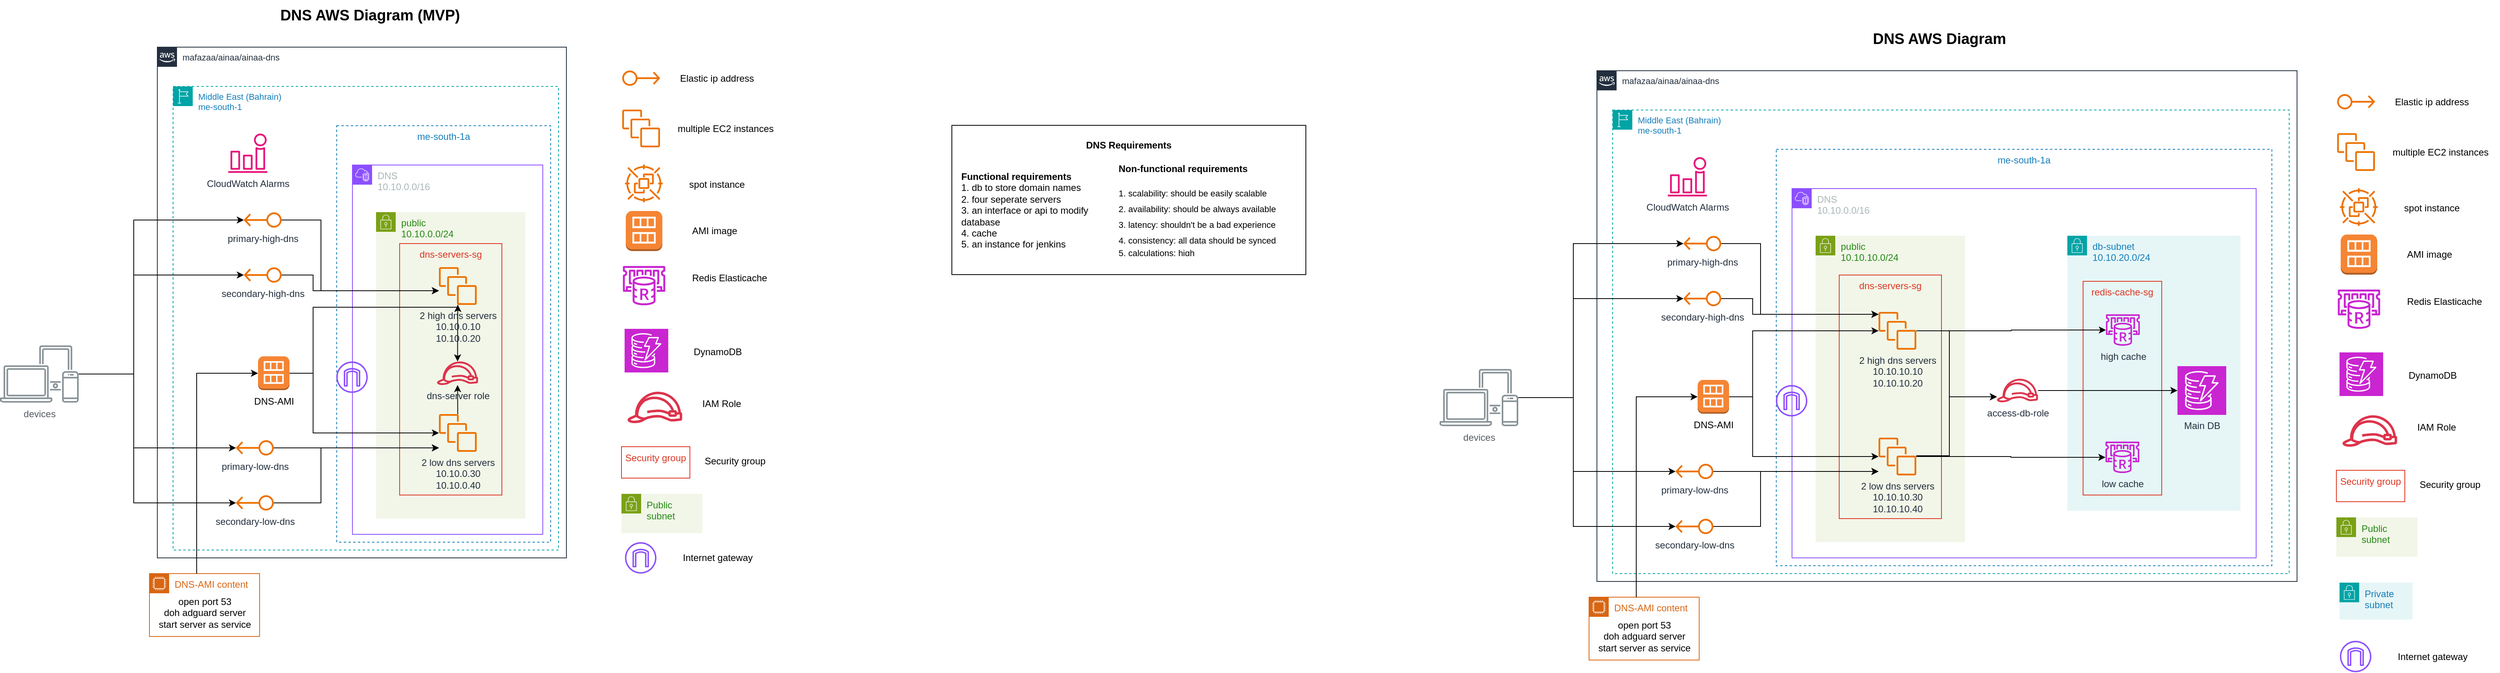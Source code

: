 <mxfile pages="2">
    <diagram id="KJKmLV7B80y6A8qRWkbc" name="cloud diagrams">
        <mxGraphModel dx="2839" dy="836" grid="1" gridSize="10" guides="1" tooltips="1" connect="1" arrows="1" fold="1" page="1" pageScale="1" pageWidth="850" pageHeight="1100" math="0" shadow="0">
            <root>
                <mxCell id="0"/>
                <mxCell id="1" parent="0"/>
                <mxCell id="O8aFMwfuYjstY-yLZvZo-1" value="mafazaa/ainaa/ainaa-dns" style="points=[[0,0],[0.25,0],[0.5,0],[0.75,0],[1,0],[1,0.25],[1,0.5],[1,0.75],[1,1],[0.75,1],[0.5,1],[0.25,1],[0,1],[0,0.75],[0,0.5],[0,0.25]];outlineConnect=0;gradientColor=none;html=1;whiteSpace=wrap;fontSize=11;fontStyle=0;container=1;pointerEvents=0;collapsible=0;recursiveResize=0;shape=mxgraph.aws4.group;grIcon=mxgraph.aws4.group_aws_cloud_alt;strokeColor=#232F3E;fillColor=none;verticalAlign=top;align=left;spacingLeft=30;fontColor=#232F3E;dashed=0;" parent="1" vertex="1">
                    <mxGeometry x="380" y="260" width="890" height="650" as="geometry"/>
                </mxCell>
                <mxCell id="O8aFMwfuYjstY-yLZvZo-3" value="Middle East (Bahrain)&lt;div data--h-bstatus=&quot;0OBSERVED&quot;&gt;me-south-1&lt;/div&gt;" style="points=[[0,0],[0.25,0],[0.5,0],[0.75,0],[1,0],[1,0.25],[1,0.5],[1,0.75],[1,1],[0.75,1],[0.5,1],[0.25,1],[0,1],[0,0.75],[0,0.5],[0,0.25]];outlineConnect=0;gradientColor=none;html=1;whiteSpace=wrap;fontSize=11;fontStyle=0;container=1;pointerEvents=0;collapsible=0;recursiveResize=0;shape=mxgraph.aws4.group;grIcon=mxgraph.aws4.group_region;strokeColor=#00A4A6;fillColor=none;verticalAlign=top;align=left;spacingLeft=30;fontColor=#147EBA;dashed=1;" parent="O8aFMwfuYjstY-yLZvZo-1" vertex="1">
                    <mxGeometry x="20" y="50" width="860" height="590" as="geometry"/>
                </mxCell>
                <mxCell id="mzUIlvQEOGq6dSJyGh1E-40" value="me-south-1a" style="fillColor=none;strokeColor=#147EBA;dashed=1;verticalAlign=top;fontStyle=0;fontColor=#147EBA;whiteSpace=wrap;html=1;" parent="O8aFMwfuYjstY-yLZvZo-3" vertex="1">
                    <mxGeometry x="208" y="50" width="630" height="530" as="geometry"/>
                </mxCell>
                <mxCell id="mzUIlvQEOGq6dSJyGh1E-41" value="DNS&lt;div&gt;10.10.0.0/16&lt;/div&gt;" style="points=[[0,0],[0.25,0],[0.5,0],[0.75,0],[1,0],[1,0.25],[1,0.5],[1,0.75],[1,1],[0.75,1],[0.5,1],[0.25,1],[0,1],[0,0.75],[0,0.5],[0,0.25]];outlineConnect=0;gradientColor=none;html=1;whiteSpace=wrap;fontSize=12;fontStyle=0;container=1;pointerEvents=0;collapsible=0;recursiveResize=0;shape=mxgraph.aws4.group;grIcon=mxgraph.aws4.group_vpc2;strokeColor=#8C4FFF;fillColor=none;verticalAlign=top;align=left;spacingLeft=30;fontColor=#AAB7B8;dashed=0;" parent="O8aFMwfuYjstY-yLZvZo-3" vertex="1">
                    <mxGeometry x="228" y="100" width="590" height="470" as="geometry"/>
                </mxCell>
                <mxCell id="mzUIlvQEOGq6dSJyGh1E-74" value="access-db-role" style="sketch=0;outlineConnect=0;fontColor=#232F3E;gradientColor=none;fillColor=#DD344C;strokeColor=none;dashed=0;verticalLabelPosition=bottom;verticalAlign=top;align=center;html=1;fontSize=12;fontStyle=0;aspect=fixed;pointerEvents=1;shape=mxgraph.aws4.role;" parent="mzUIlvQEOGq6dSJyGh1E-41" vertex="1">
                    <mxGeometry x="260" y="242" width="53.18" height="30" as="geometry"/>
                </mxCell>
                <mxCell id="O8aFMwfuYjstY-yLZvZo-5" value="public&lt;div&gt;10.10.10.0/24&lt;/div&gt;" style="points=[[0,0],[0.25,0],[0.5,0],[0.75,0],[1,0],[1,0.25],[1,0.5],[1,0.75],[1,1],[0.75,1],[0.5,1],[0.25,1],[0,1],[0,0.75],[0,0.5],[0,0.25]];outlineConnect=0;gradientColor=none;html=1;whiteSpace=wrap;fontSize=12;fontStyle=0;container=1;pointerEvents=0;collapsible=0;recursiveResize=0;shape=mxgraph.aws4.group;grIcon=mxgraph.aws4.group_security_group;grStroke=0;strokeColor=#7AA116;fillColor=#F2F6E8;verticalAlign=top;align=left;spacingLeft=30;fontColor=#248814;dashed=0;" parent="O8aFMwfuYjstY-yLZvZo-3" vertex="1">
                    <mxGeometry x="258" y="160" width="190" height="390" as="geometry"/>
                </mxCell>
                <mxCell id="O8aFMwfuYjstY-yLZvZo-4" value="dns-servers-sg" style="fillColor=none;strokeColor=#DD3522;verticalAlign=top;fontStyle=0;fontColor=#DD3522;whiteSpace=wrap;html=1;" parent="O8aFMwfuYjstY-yLZvZo-5" vertex="1">
                    <mxGeometry x="30" y="50" width="130" height="310" as="geometry"/>
                </mxCell>
                <mxCell id="mzUIlvQEOGq6dSJyGh1E-86" value="2 high dns servers&lt;div&gt;10.10.10.10&lt;/div&gt;&lt;div&gt;10.10.10.20&lt;/div&gt;" style="sketch=0;outlineConnect=0;fontColor=#232F3E;gradientColor=none;fillColor=#ED7100;strokeColor=none;dashed=0;verticalLabelPosition=bottom;verticalAlign=top;align=center;html=1;fontSize=12;fontStyle=0;aspect=fixed;pointerEvents=1;shape=mxgraph.aws4.instances;" parent="O8aFMwfuYjstY-yLZvZo-5" vertex="1">
                    <mxGeometry x="80" y="97" width="48" height="48" as="geometry"/>
                </mxCell>
                <mxCell id="mzUIlvQEOGq6dSJyGh1E-88" value="2 low dns servers&lt;div&gt;10.10.10.30&lt;/div&gt;&lt;div&gt;10.10.10.40&lt;/div&gt;" style="sketch=0;outlineConnect=0;fontColor=#232F3E;gradientColor=none;fillColor=#ED7100;strokeColor=none;dashed=0;verticalLabelPosition=bottom;verticalAlign=top;align=center;html=1;fontSize=12;fontStyle=0;aspect=fixed;pointerEvents=1;shape=mxgraph.aws4.instances;" parent="O8aFMwfuYjstY-yLZvZo-5" vertex="1">
                    <mxGeometry x="80" y="257" width="48" height="48" as="geometry"/>
                </mxCell>
                <mxCell id="O8aFMwfuYjstY-yLZvZo-6" value="db-subnet&lt;div&gt;10.10.20.0/24&lt;/div&gt;" style="points=[[0,0],[0.25,0],[0.5,0],[0.75,0],[1,0],[1,0.25],[1,0.5],[1,0.75],[1,1],[0.75,1],[0.5,1],[0.25,1],[0,1],[0,0.75],[0,0.5],[0,0.25]];outlineConnect=0;gradientColor=none;html=1;whiteSpace=wrap;fontSize=12;fontStyle=0;container=1;pointerEvents=0;collapsible=0;recursiveResize=0;shape=mxgraph.aws4.group;grIcon=mxgraph.aws4.group_security_group;grStroke=0;strokeColor=#00A4A6;fillColor=#E6F6F7;verticalAlign=top;align=left;spacingLeft=30;fontColor=#147EBA;dashed=0;" parent="O8aFMwfuYjstY-yLZvZo-3" vertex="1">
                    <mxGeometry x="578" y="160" width="220" height="350" as="geometry"/>
                </mxCell>
                <mxCell id="mzUIlvQEOGq6dSJyGh1E-73" value="redis-cache-sg" style="fillColor=none;strokeColor=#DD3522;verticalAlign=top;fontStyle=0;fontColor=#DD3522;whiteSpace=wrap;html=1;" parent="O8aFMwfuYjstY-yLZvZo-6" vertex="1">
                    <mxGeometry x="20" y="58" width="100" height="272" as="geometry"/>
                </mxCell>
                <mxCell id="mzUIlvQEOGq6dSJyGh1E-32" value="high cache" style="sketch=0;outlineConnect=0;fontColor=#232F3E;gradientColor=none;fillColor=#C925D1;strokeColor=none;dashed=0;verticalLabelPosition=bottom;verticalAlign=top;align=center;html=1;fontSize=12;fontStyle=0;aspect=fixed;pointerEvents=1;shape=mxgraph.aws4.elasticache_for_redis;" parent="O8aFMwfuYjstY-yLZvZo-6" vertex="1">
                    <mxGeometry x="48" y="100" width="45.22" height="40" as="geometry"/>
                </mxCell>
                <mxCell id="mzUIlvQEOGq6dSJyGh1E-33" value="low cache" style="sketch=0;outlineConnect=0;fontColor=#232F3E;gradientColor=none;fillColor=#C925D1;strokeColor=none;dashed=0;verticalLabelPosition=bottom;verticalAlign=top;align=center;html=1;fontSize=12;fontStyle=0;aspect=fixed;pointerEvents=1;shape=mxgraph.aws4.elasticache_for_redis;" parent="O8aFMwfuYjstY-yLZvZo-6" vertex="1">
                    <mxGeometry x="47.39" y="262" width="45.22" height="40" as="geometry"/>
                </mxCell>
                <mxCell id="mzUIlvQEOGq6dSJyGh1E-34" value="Main DB" style="sketch=0;points=[[0,0,0],[0.25,0,0],[0.5,0,0],[0.75,0,0],[1,0,0],[0,1,0],[0.25,1,0],[0.5,1,0],[0.75,1,0],[1,1,0],[0,0.25,0],[0,0.5,0],[0,0.75,0],[1,0.25,0],[1,0.5,0],[1,0.75,0]];outlineConnect=0;fontColor=#232F3E;fillColor=#C925D1;strokeColor=#ffffff;dashed=0;verticalLabelPosition=bottom;verticalAlign=top;align=center;html=1;fontSize=12;fontStyle=0;aspect=fixed;shape=mxgraph.aws4.resourceIcon;resIcon=mxgraph.aws4.dynamodb;" parent="O8aFMwfuYjstY-yLZvZo-6" vertex="1">
                    <mxGeometry x="140" y="166" width="62" height="62" as="geometry"/>
                </mxCell>
                <mxCell id="mzUIlvQEOGq6dSJyGh1E-79" style="edgeStyle=orthogonalEdgeStyle;rounded=0;orthogonalLoop=1;jettySize=auto;html=1;" parent="O8aFMwfuYjstY-yLZvZo-3" source="mzUIlvQEOGq6dSJyGh1E-74" target="mzUIlvQEOGq6dSJyGh1E-34" edge="1">
                    <mxGeometry relative="1" as="geometry"/>
                </mxCell>
                <mxCell id="mzUIlvQEOGq6dSJyGh1E-91" style="edgeStyle=orthogonalEdgeStyle;rounded=0;orthogonalLoop=1;jettySize=auto;html=1;" parent="O8aFMwfuYjstY-yLZvZo-3" source="mzUIlvQEOGq6dSJyGh1E-86" target="mzUIlvQEOGq6dSJyGh1E-32" edge="1">
                    <mxGeometry relative="1" as="geometry"/>
                </mxCell>
                <mxCell id="mzUIlvQEOGq6dSJyGh1E-92" style="edgeStyle=orthogonalEdgeStyle;rounded=0;orthogonalLoop=1;jettySize=auto;html=1;" parent="O8aFMwfuYjstY-yLZvZo-3" source="mzUIlvQEOGq6dSJyGh1E-88" target="mzUIlvQEOGq6dSJyGh1E-33" edge="1">
                    <mxGeometry relative="1" as="geometry"/>
                </mxCell>
                <mxCell id="mzUIlvQEOGq6dSJyGh1E-106" style="edgeStyle=orthogonalEdgeStyle;rounded=0;orthogonalLoop=1;jettySize=auto;html=1;" parent="O8aFMwfuYjstY-yLZvZo-3" source="mzUIlvQEOGq6dSJyGh1E-95" target="mzUIlvQEOGq6dSJyGh1E-86" edge="1">
                    <mxGeometry relative="1" as="geometry">
                        <Array as="points">
                            <mxPoint x="178" y="365"/>
                            <mxPoint x="178" y="281"/>
                        </Array>
                    </mxGeometry>
                </mxCell>
                <mxCell id="mzUIlvQEOGq6dSJyGh1E-107" style="edgeStyle=orthogonalEdgeStyle;rounded=0;orthogonalLoop=1;jettySize=auto;html=1;" parent="O8aFMwfuYjstY-yLZvZo-3" source="mzUIlvQEOGq6dSJyGh1E-95" target="mzUIlvQEOGq6dSJyGh1E-88" edge="1">
                    <mxGeometry relative="1" as="geometry">
                        <Array as="points">
                            <mxPoint x="178" y="365"/>
                            <mxPoint x="178" y="441"/>
                        </Array>
                    </mxGeometry>
                </mxCell>
                <mxCell id="mzUIlvQEOGq6dSJyGh1E-95" value="DNS-AMI" style="outlineConnect=0;dashed=0;verticalLabelPosition=bottom;verticalAlign=top;align=center;html=1;shape=mxgraph.aws3.ami;fillColor=#F58534;gradientColor=none;" parent="O8aFMwfuYjstY-yLZvZo-3" vertex="1">
                    <mxGeometry x="108" y="343.5" width="40" height="43" as="geometry"/>
                </mxCell>
                <mxCell id="mzUIlvQEOGq6dSJyGh1E-109" style="edgeStyle=orthogonalEdgeStyle;rounded=0;orthogonalLoop=1;jettySize=auto;html=1;" parent="O8aFMwfuYjstY-yLZvZo-3" source="mzUIlvQEOGq6dSJyGh1E-62" target="mzUIlvQEOGq6dSJyGh1E-86" edge="1">
                    <mxGeometry relative="1" as="geometry">
                        <Array as="points">
                            <mxPoint x="178" y="240"/>
                            <mxPoint x="178" y="260"/>
                        </Array>
                    </mxGeometry>
                </mxCell>
                <mxCell id="mzUIlvQEOGq6dSJyGh1E-62" value="secondary-high-dns" style="sketch=0;outlineConnect=0;fontColor=#232F3E;gradientColor=none;fillColor=#ED7100;strokeColor=none;dashed=0;verticalLabelPosition=bottom;verticalAlign=top;align=center;html=1;fontSize=12;fontStyle=0;aspect=fixed;pointerEvents=1;shape=mxgraph.aws4.elastic_ip_address;direction=west;" parent="O8aFMwfuYjstY-yLZvZo-3" vertex="1">
                    <mxGeometry x="90" y="230" width="48" height="20" as="geometry"/>
                </mxCell>
                <mxCell id="mzUIlvQEOGq6dSJyGh1E-108" style="edgeStyle=orthogonalEdgeStyle;rounded=0;orthogonalLoop=1;jettySize=auto;html=1;" parent="O8aFMwfuYjstY-yLZvZo-3" source="mzUIlvQEOGq6dSJyGh1E-61" target="mzUIlvQEOGq6dSJyGh1E-86" edge="1">
                    <mxGeometry relative="1" as="geometry">
                        <Array as="points">
                            <mxPoint x="188" y="170"/>
                            <mxPoint x="188" y="260"/>
                        </Array>
                    </mxGeometry>
                </mxCell>
                <mxCell id="mzUIlvQEOGq6dSJyGh1E-61" value="primary-high-dns" style="sketch=0;outlineConnect=0;fontColor=#232F3E;gradientColor=none;fillColor=#ED7100;strokeColor=none;dashed=0;verticalLabelPosition=bottom;verticalAlign=top;align=center;html=1;fontSize=12;fontStyle=0;aspect=fixed;pointerEvents=1;shape=mxgraph.aws4.elastic_ip_address;direction=west;" parent="O8aFMwfuYjstY-yLZvZo-3" vertex="1">
                    <mxGeometry x="90" y="160" width="48" height="20" as="geometry"/>
                </mxCell>
                <mxCell id="mzUIlvQEOGq6dSJyGh1E-111" style="edgeStyle=orthogonalEdgeStyle;rounded=0;orthogonalLoop=1;jettySize=auto;html=1;" parent="O8aFMwfuYjstY-yLZvZo-3" source="mzUIlvQEOGq6dSJyGh1E-63" target="mzUIlvQEOGq6dSJyGh1E-88" edge="1">
                    <mxGeometry relative="1" as="geometry">
                        <Array as="points">
                            <mxPoint x="140" y="460"/>
                            <mxPoint x="140" y="460"/>
                        </Array>
                    </mxGeometry>
                </mxCell>
                <mxCell id="mzUIlvQEOGq6dSJyGh1E-63" value="primary-low-dns" style="sketch=0;outlineConnect=0;fontColor=#232F3E;gradientColor=none;fillColor=#ED7100;strokeColor=none;dashed=0;verticalLabelPosition=bottom;verticalAlign=top;align=center;html=1;fontSize=12;fontStyle=0;aspect=fixed;pointerEvents=1;shape=mxgraph.aws4.elastic_ip_address;direction=west;" parent="O8aFMwfuYjstY-yLZvZo-3" vertex="1">
                    <mxGeometry x="80" y="450" width="48" height="20" as="geometry"/>
                </mxCell>
                <mxCell id="mzUIlvQEOGq6dSJyGh1E-110" style="edgeStyle=orthogonalEdgeStyle;rounded=0;orthogonalLoop=1;jettySize=auto;html=1;" parent="O8aFMwfuYjstY-yLZvZo-3" source="mzUIlvQEOGq6dSJyGh1E-64" target="mzUIlvQEOGq6dSJyGh1E-88" edge="1">
                    <mxGeometry relative="1" as="geometry">
                        <Array as="points">
                            <mxPoint x="188" y="530"/>
                            <mxPoint x="188" y="460"/>
                        </Array>
                    </mxGeometry>
                </mxCell>
                <mxCell id="mzUIlvQEOGq6dSJyGh1E-64" value="secondary-low-dns" style="sketch=0;outlineConnect=0;fontColor=#232F3E;gradientColor=none;fillColor=#ED7100;strokeColor=none;dashed=0;verticalLabelPosition=bottom;verticalAlign=top;align=center;html=1;fontSize=12;fontStyle=0;aspect=fixed;pointerEvents=1;shape=mxgraph.aws4.elastic_ip_address;direction=west;" parent="O8aFMwfuYjstY-yLZvZo-3" vertex="1">
                    <mxGeometry x="80" y="520" width="48" height="20" as="geometry"/>
                </mxCell>
                <mxCell id="mzUIlvQEOGq6dSJyGh1E-93" style="edgeStyle=orthogonalEdgeStyle;rounded=0;orthogonalLoop=1;jettySize=auto;html=1;" parent="O8aFMwfuYjstY-yLZvZo-3" source="mzUIlvQEOGq6dSJyGh1E-88" target="mzUIlvQEOGq6dSJyGh1E-74" edge="1">
                    <mxGeometry relative="1" as="geometry">
                        <Array as="points">
                            <mxPoint x="428" y="440"/>
                            <mxPoint x="428" y="365"/>
                        </Array>
                    </mxGeometry>
                </mxCell>
                <mxCell id="mzUIlvQEOGq6dSJyGh1E-94" style="edgeStyle=orthogonalEdgeStyle;rounded=0;orthogonalLoop=1;jettySize=auto;html=1;" parent="O8aFMwfuYjstY-yLZvZo-3" source="mzUIlvQEOGq6dSJyGh1E-86" target="mzUIlvQEOGq6dSJyGh1E-74" edge="1">
                    <mxGeometry relative="1" as="geometry">
                        <Array as="points">
                            <mxPoint x="428" y="281"/>
                            <mxPoint x="428" y="365"/>
                        </Array>
                    </mxGeometry>
                </mxCell>
                <mxCell id="mzUIlvQEOGq6dSJyGh1E-169" value="" style="sketch=0;outlineConnect=0;fontColor=#232F3E;gradientColor=none;fillColor=#8C4FFF;strokeColor=none;dashed=0;verticalLabelPosition=bottom;verticalAlign=top;align=center;html=1;fontSize=12;fontStyle=0;aspect=fixed;pointerEvents=1;shape=mxgraph.aws4.internet_gateway;" parent="O8aFMwfuYjstY-yLZvZo-3" vertex="1">
                    <mxGeometry x="207.5" y="350" width="40" height="40" as="geometry"/>
                </mxCell>
                <mxCell id="mzUIlvQEOGq6dSJyGh1E-177" value="CloudWatch Alarms" style="sketch=0;outlineConnect=0;fontColor=#232F3E;gradientColor=none;fillColor=#E7157B;strokeColor=none;dashed=0;verticalLabelPosition=bottom;verticalAlign=top;align=center;html=1;fontSize=12;fontStyle=0;aspect=fixed;pointerEvents=1;shape=mxgraph.aws4.alarm;" parent="O8aFMwfuYjstY-yLZvZo-3" vertex="1">
                    <mxGeometry x="70" y="60" width="50" height="50" as="geometry"/>
                </mxCell>
                <mxCell id="O8aFMwfuYjstY-yLZvZo-2" value="DNS AWS Diagram" style="text;html=1;align=center;verticalAlign=middle;resizable=0;points=[];autosize=1;strokeColor=none;fillColor=none;fontSize=19;fontStyle=1" parent="1" vertex="1">
                    <mxGeometry x="720" y="200" width="190" height="40" as="geometry"/>
                </mxCell>
                <mxCell id="mzUIlvQEOGq6dSJyGh1E-1" value="" style="group" parent="1" vertex="1" connectable="0">
                    <mxGeometry x="-440" y="329.5" width="450" height="190" as="geometry"/>
                </mxCell>
                <mxCell id="mzUIlvQEOGq6dSJyGh1E-2" value="" style="rounded=0;whiteSpace=wrap;html=1;" parent="mzUIlvQEOGq6dSJyGh1E-1" vertex="1">
                    <mxGeometry width="450" height="190" as="geometry"/>
                </mxCell>
                <mxCell id="mzUIlvQEOGq6dSJyGh1E-3" value="DNS Requirements" style="text;html=1;align=center;verticalAlign=middle;whiteSpace=wrap;rounded=0;fontSize=12;fontStyle=1" parent="mzUIlvQEOGq6dSJyGh1E-1" vertex="1">
                    <mxGeometry x="135" y="10" width="180" height="30" as="geometry"/>
                </mxCell>
                <mxCell id="mzUIlvQEOGq6dSJyGh1E-4" value="1. db to store domain names&lt;br data--h-bstatus=&quot;0OBSERVED&quot;&gt;2. four seperate servers&lt;div data--h-bstatus=&quot;0OBSERVED&quot;&gt;3. an interface or api to modify database&lt;br data--h-bstatus=&quot;0OBSERVED&quot;&gt;&lt;div data--h-bstatus=&quot;0OBSERVED&quot;&gt;4. cache&lt;/div&gt;&lt;div data--h-bstatus=&quot;0OBSERVED&quot;&gt;5. an instance for jenkins&lt;/div&gt;&lt;/div&gt;" style="text;html=1;align=left;verticalAlign=middle;whiteSpace=wrap;rounded=0;fontSize=12;" parent="mzUIlvQEOGq6dSJyGh1E-1" vertex="1">
                    <mxGeometry x="10" y="80" width="180" height="70" as="geometry"/>
                </mxCell>
                <mxCell id="mzUIlvQEOGq6dSJyGh1E-5" value="Functional r&lt;span style=&quot;background-color: transparent; color: light-dark(rgb(0, 0, 0), rgb(255, 255, 255));&quot; data--h-bstatus=&quot;0OBSERVED&quot;&gt;equirements&lt;/span&gt;" style="text;html=1;align=left;verticalAlign=middle;whiteSpace=wrap;rounded=0;fontSize=12;fontStyle=1" parent="mzUIlvQEOGq6dSJyGh1E-1" vertex="1">
                    <mxGeometry x="10" y="50" width="180" height="30" as="geometry"/>
                </mxCell>
                <mxCell id="mzUIlvQEOGq6dSJyGh1E-6" value="&lt;h1 data--h-bstatus=&quot;0OBSERVED&quot; style=&quot;margin-top: 0px;&quot;&gt;&lt;span data--h-bstatus=&quot;0OBSERVED&quot; style=&quot;background-color: transparent; color: light-dark(rgb(0, 0, 0), rgb(255, 255, 255));&quot;&gt;&lt;font data--h-bstatus=&quot;0OBSERVED&quot; style=&quot;font-size: 12px;&quot;&gt;Non-functional requirements&lt;/font&gt;&lt;/span&gt;&lt;/h1&gt;&lt;h1 data--h-bstatus=&quot;0OBSERVED&quot; style=&quot;margin-top: 0px; line-height: 0%;&quot;&gt;&lt;span data--h-bstatus=&quot;0OBSERVED&quot; style=&quot;font-weight: 400;&quot;&gt;&lt;font data--h-bstatus=&quot;0OBSERVED&quot; style=&quot;font-size: 11px;&quot;&gt;1. scalability: should be easily scalable&lt;/font&gt;&lt;/span&gt;&lt;/h1&gt;&lt;h1 data--h-bstatus=&quot;0OBSERVED&quot; style=&quot;margin-top: 0px; line-height: 0%;&quot;&gt;&lt;span data--h-bstatus=&quot;0OBSERVED&quot; style=&quot;background-color: transparent; color: light-dark(rgb(0, 0, 0), rgb(255, 255, 255)); font-weight: 400;&quot;&gt;&lt;font data--h-bstatus=&quot;0OBSERVED&quot; style=&quot;font-size: 11px;&quot;&gt;2. availability: should be always available&lt;/font&gt;&lt;/span&gt;&lt;/h1&gt;&lt;h1 data--h-bstatus=&quot;0OBSERVED&quot; style=&quot;margin-top: 0px; line-height: 0%;&quot;&gt;&lt;span data--h-bstatus=&quot;0OBSERVED&quot; style=&quot;background-color: transparent; color: light-dark(rgb(0, 0, 0), rgb(255, 255, 255)); font-weight: 400;&quot;&gt;&lt;font data--h-bstatus=&quot;0OBSERVED&quot; style=&quot;font-size: 11px;&quot;&gt;3. latency: shouldn&#39;t be a bad experience&lt;/font&gt;&lt;/span&gt;&lt;/h1&gt;&lt;h1 data--h-bstatus=&quot;0OBSERVED&quot; style=&quot;margin-top: 0px; line-height: 0%;&quot;&gt;&lt;span data--h-bstatus=&quot;0OBSERVED&quot; style=&quot;background-color: transparent; color: light-dark(rgb(0, 0, 0), rgb(255, 255, 255)); font-weight: normal;&quot;&gt;&lt;font data--h-bstatus=&quot;0OBSERVED&quot; style=&quot;font-size: 11px;&quot;&gt;4. consistency: all data should be synced&lt;/font&gt;&lt;/span&gt;&lt;/h1&gt;&lt;div data--h-bstatus=&quot;0OBSERVED&quot; style=&quot;line-height: 0%;&quot;&gt;&lt;span data--h-bstatus=&quot;0OBSERVED&quot; style=&quot;background-color: transparent; color: light-dark(rgb(0, 0, 0), rgb(255, 255, 255));&quot;&gt;&lt;font data--h-bstatus=&quot;0OBSERVED&quot; style=&quot;font-size: 11px;&quot;&gt;5. calculations: high&lt;/font&gt;&lt;/span&gt;&lt;/div&gt;" style="text;html=1;whiteSpace=wrap;overflow=hidden;rounded=0;" parent="mzUIlvQEOGq6dSJyGh1E-1" vertex="1">
                    <mxGeometry x="210" y="30" width="230" height="150" as="geometry"/>
                </mxCell>
                <mxCell id="mzUIlvQEOGq6dSJyGh1E-68" style="edgeStyle=orthogonalEdgeStyle;rounded=0;orthogonalLoop=1;jettySize=auto;html=1;" parent="1" source="mzUIlvQEOGq6dSJyGh1E-52" target="mzUIlvQEOGq6dSJyGh1E-64" edge="1">
                    <mxGeometry relative="1" as="geometry">
                        <Array as="points">
                            <mxPoint x="350" y="676"/>
                            <mxPoint x="350" y="840"/>
                        </Array>
                    </mxGeometry>
                </mxCell>
                <mxCell id="mzUIlvQEOGq6dSJyGh1E-102" style="edgeStyle=orthogonalEdgeStyle;rounded=0;orthogonalLoop=1;jettySize=auto;html=1;" parent="1" source="mzUIlvQEOGq6dSJyGh1E-52" target="mzUIlvQEOGq6dSJyGh1E-61" edge="1">
                    <mxGeometry relative="1" as="geometry">
                        <Array as="points">
                            <mxPoint x="350" y="676"/>
                            <mxPoint x="350" y="480"/>
                        </Array>
                    </mxGeometry>
                </mxCell>
                <mxCell id="mzUIlvQEOGq6dSJyGh1E-103" style="edgeStyle=orthogonalEdgeStyle;rounded=0;orthogonalLoop=1;jettySize=auto;html=1;" parent="1" source="mzUIlvQEOGq6dSJyGh1E-52" target="mzUIlvQEOGq6dSJyGh1E-62" edge="1">
                    <mxGeometry relative="1" as="geometry">
                        <Array as="points">
                            <mxPoint x="350" y="676"/>
                            <mxPoint x="350" y="550"/>
                        </Array>
                    </mxGeometry>
                </mxCell>
                <mxCell id="mzUIlvQEOGq6dSJyGh1E-104" style="edgeStyle=orthogonalEdgeStyle;rounded=0;orthogonalLoop=1;jettySize=auto;html=1;" parent="1" source="mzUIlvQEOGq6dSJyGh1E-52" target="mzUIlvQEOGq6dSJyGh1E-63" edge="1">
                    <mxGeometry relative="1" as="geometry">
                        <Array as="points">
                            <mxPoint x="350" y="676"/>
                            <mxPoint x="350" y="770"/>
                        </Array>
                    </mxGeometry>
                </mxCell>
                <mxCell id="mzUIlvQEOGq6dSJyGh1E-52" value="devices" style="sketch=0;outlineConnect=0;gradientColor=none;fontColor=#545B64;strokeColor=none;fillColor=#879196;dashed=0;verticalLabelPosition=bottom;verticalAlign=top;align=center;html=1;fontSize=12;fontStyle=0;aspect=fixed;shape=mxgraph.aws4.illustration_devices;pointerEvents=1" parent="1" vertex="1">
                    <mxGeometry x="180" y="639.5" width="100" height="73" as="geometry"/>
                </mxCell>
                <mxCell id="mzUIlvQEOGq6dSJyGh1E-85" value="DNS-AMI content" style="points=[[0,0],[0.25,0],[0.5,0],[0.75,0],[1,0],[1,0.25],[1,0.5],[1,0.75],[1,1],[0.75,1],[0.5,1],[0.25,1],[0,1],[0,0.75],[0,0.5],[0,0.25]];outlineConnect=0;gradientColor=none;html=1;whiteSpace=wrap;fontSize=12;fontStyle=0;container=1;pointerEvents=0;collapsible=0;recursiveResize=0;shape=mxgraph.aws4.group;grIcon=mxgraph.aws4.group_ec2_instance_contents;strokeColor=#D86613;fillColor=none;verticalAlign=top;align=left;spacingLeft=30;fontColor=#D86613;dashed=0;" parent="1" vertex="1">
                    <mxGeometry x="370" y="930" width="140" height="80" as="geometry"/>
                </mxCell>
                <mxCell id="mzUIlvQEOGq6dSJyGh1E-96" value="&lt;div data--h-bstatus=&quot;0OBSERVED&quot;&gt;open port 53&lt;/div&gt;doh adguard server&lt;div&gt;start server as service&lt;/div&gt;" style="text;html=1;align=center;verticalAlign=middle;resizable=0;points=[];autosize=1;strokeColor=none;fillColor=none;" parent="mzUIlvQEOGq6dSJyGh1E-85" vertex="1">
                    <mxGeometry y="20" width="140" height="60" as="geometry"/>
                </mxCell>
                <mxCell id="mzUIlvQEOGq6dSJyGh1E-105" style="edgeStyle=orthogonalEdgeStyle;rounded=0;orthogonalLoop=1;jettySize=auto;html=1;entryX=0;entryY=0.5;entryDx=0;entryDy=0;entryPerimeter=0;" parent="1" source="mzUIlvQEOGq6dSJyGh1E-85" target="mzUIlvQEOGq6dSJyGh1E-95" edge="1">
                    <mxGeometry relative="1" as="geometry">
                        <Array as="points">
                            <mxPoint x="430" y="675"/>
                        </Array>
                    </mxGeometry>
                </mxCell>
                <mxCell id="mzUIlvQEOGq6dSJyGh1E-145" value="" style="sketch=0;outlineConnect=0;fontColor=#232F3E;gradientColor=none;fillColor=#ED7100;strokeColor=none;dashed=0;verticalLabelPosition=bottom;verticalAlign=top;align=center;html=1;fontSize=12;fontStyle=0;aspect=fixed;pointerEvents=1;shape=mxgraph.aws4.elastic_ip_address;" parent="1" vertex="1">
                    <mxGeometry x="1321" y="289.5" width="48" height="20" as="geometry"/>
                </mxCell>
                <mxCell id="mzUIlvQEOGq6dSJyGh1E-146" value="Elastic ip address" style="text;html=1;align=center;verticalAlign=middle;resizable=0;points=[];autosize=1;strokeColor=none;fillColor=none;" parent="1" vertex="1">
                    <mxGeometry x="1381" y="284.5" width="120" height="30" as="geometry"/>
                </mxCell>
                <mxCell id="mzUIlvQEOGq6dSJyGh1E-147" value="" style="sketch=0;outlineConnect=0;fontColor=#232F3E;gradientColor=none;fillColor=#ED7100;strokeColor=none;dashed=0;verticalLabelPosition=bottom;verticalAlign=top;align=center;html=1;fontSize=12;fontStyle=0;aspect=fixed;pointerEvents=1;shape=mxgraph.aws4.instances;" parent="1" vertex="1">
                    <mxGeometry x="1321" y="339.5" width="48" height="48" as="geometry"/>
                </mxCell>
                <mxCell id="mzUIlvQEOGq6dSJyGh1E-148" value="multiple EC2 instances" style="text;html=1;align=center;verticalAlign=middle;resizable=0;points=[];autosize=1;strokeColor=none;fillColor=none;" parent="1" vertex="1">
                    <mxGeometry x="1377" y="348.5" width="150" height="30" as="geometry"/>
                </mxCell>
                <mxCell id="mzUIlvQEOGq6dSJyGh1E-149" value="" style="sketch=0;outlineConnect=0;fontColor=#232F3E;gradientColor=none;fillColor=#C925D1;strokeColor=none;dashed=0;verticalLabelPosition=bottom;verticalAlign=top;align=center;html=1;fontSize=12;fontStyle=0;aspect=fixed;pointerEvents=1;shape=mxgraph.aws4.elasticache_for_redis;" parent="1" vertex="1">
                    <mxGeometry x="1320.48" y="538.5" width="56.52" height="50" as="geometry"/>
                </mxCell>
                <mxCell id="mzUIlvQEOGq6dSJyGh1E-150" value="Redis Elasticache" style="text;html=1;align=center;verticalAlign=middle;resizable=0;points=[];autosize=1;strokeColor=none;fillColor=none;" parent="1" vertex="1">
                    <mxGeometry x="1397" y="538.5" width="120" height="30" as="geometry"/>
                </mxCell>
                <mxCell id="mzUIlvQEOGq6dSJyGh1E-151" value="" style="sketch=0;points=[[0,0,0],[0.25,0,0],[0.5,0,0],[0.75,0,0],[1,0,0],[0,1,0],[0.25,1,0],[0.5,1,0],[0.75,1,0],[1,1,0],[0,0.25,0],[0,0.5,0],[0,0.75,0],[1,0.25,0],[1,0.5,0],[1,0.75,0]];outlineConnect=0;fontColor=#232F3E;fillColor=#C925D1;strokeColor=#ffffff;dashed=0;verticalLabelPosition=bottom;verticalAlign=top;align=center;html=1;fontSize=12;fontStyle=0;aspect=fixed;shape=mxgraph.aws4.resourceIcon;resIcon=mxgraph.aws4.dynamodb;" parent="1" vertex="1">
                    <mxGeometry x="1324" y="618.5" width="55.48" height="55.48" as="geometry"/>
                </mxCell>
                <mxCell id="mzUIlvQEOGq6dSJyGh1E-152" value="DynamoDB" style="text;html=1;align=center;verticalAlign=middle;resizable=0;points=[];autosize=1;strokeColor=none;fillColor=none;" parent="1" vertex="1">
                    <mxGeometry x="1402" y="633" width="80" height="30" as="geometry"/>
                </mxCell>
                <mxCell id="mzUIlvQEOGq6dSJyGh1E-153" value="" style="sketch=0;outlineConnect=0;fontColor=#232F3E;gradientColor=none;fillColor=#ED7100;strokeColor=none;dashed=0;verticalLabelPosition=bottom;verticalAlign=top;align=center;html=1;fontSize=12;fontStyle=0;aspect=fixed;pointerEvents=1;shape=mxgraph.aws4.spot_instance;" parent="1" vertex="1">
                    <mxGeometry x="1324.48" y="409.5" width="48" height="48" as="geometry"/>
                </mxCell>
                <mxCell id="mzUIlvQEOGq6dSJyGh1E-154" value="spot instance" style="text;html=1;align=center;verticalAlign=middle;resizable=0;points=[];autosize=1;strokeColor=none;fillColor=none;" parent="1" vertex="1">
                    <mxGeometry x="1396" y="419.5" width="90" height="30" as="geometry"/>
                </mxCell>
                <mxCell id="mzUIlvQEOGq6dSJyGh1E-155" value="" style="sketch=0;outlineConnect=0;fontColor=#232F3E;gradientColor=none;fillColor=#DD344C;strokeColor=none;dashed=0;verticalLabelPosition=bottom;verticalAlign=top;align=center;html=1;fontSize=12;fontStyle=0;aspect=fixed;pointerEvents=1;shape=mxgraph.aws4.role;" parent="1" vertex="1">
                    <mxGeometry x="1327" y="698.5" width="70.91" height="40" as="geometry"/>
                </mxCell>
                <mxCell id="mzUIlvQEOGq6dSJyGh1E-156" value="IAM Role" style="text;html=1;align=center;verticalAlign=middle;resizable=0;points=[];autosize=1;strokeColor=none;fillColor=none;" parent="1" vertex="1">
                    <mxGeometry x="1412" y="698.5" width="70" height="30" as="geometry"/>
                </mxCell>
                <mxCell id="mzUIlvQEOGq6dSJyGh1E-157" value="Security group" style="fillColor=none;strokeColor=#DD3522;verticalAlign=top;fontStyle=0;fontColor=#DD3522;whiteSpace=wrap;html=1;" parent="1" vertex="1">
                    <mxGeometry x="1320" y="768.5" width="87" height="40" as="geometry"/>
                </mxCell>
                <mxCell id="mzUIlvQEOGq6dSJyGh1E-158" value="Security group" style="text;html=1;align=center;verticalAlign=middle;resizable=0;points=[];autosize=1;strokeColor=none;fillColor=none;" parent="1" vertex="1">
                    <mxGeometry x="1414" y="771.5" width="100" height="30" as="geometry"/>
                </mxCell>
                <mxCell id="mzUIlvQEOGq6dSJyGh1E-159" value="" style="outlineConnect=0;dashed=0;verticalLabelPosition=bottom;verticalAlign=top;align=center;html=1;shape=mxgraph.aws3.ami;fillColor=#F58534;gradientColor=none;" parent="1" vertex="1">
                    <mxGeometry x="1325.48" y="468.5" width="46.52" height="51" as="geometry"/>
                </mxCell>
                <mxCell id="mzUIlvQEOGq6dSJyGh1E-160" value="AMI image" style="text;html=1;align=center;verticalAlign=middle;resizable=0;points=[];autosize=1;strokeColor=none;fillColor=none;" parent="1" vertex="1">
                    <mxGeometry x="1397.91" y="479" width="80" height="30" as="geometry"/>
                </mxCell>
                <mxCell id="mzUIlvQEOGq6dSJyGh1E-164" value="Public subnet" style="points=[[0,0],[0.25,0],[0.5,0],[0.75,0],[1,0],[1,0.25],[1,0.5],[1,0.75],[1,1],[0.75,1],[0.5,1],[0.25,1],[0,1],[0,0.75],[0,0.5],[0,0.25]];outlineConnect=0;gradientColor=none;html=1;whiteSpace=wrap;fontSize=12;fontStyle=0;container=1;pointerEvents=0;collapsible=0;recursiveResize=0;shape=mxgraph.aws4.group;grIcon=mxgraph.aws4.group_security_group;grStroke=0;strokeColor=#7AA116;fillColor=#F2F6E8;verticalAlign=top;align=left;spacingLeft=30;fontColor=#248814;dashed=0;" parent="1" vertex="1">
                    <mxGeometry x="1320" y="828.5" width="103" height="50" as="geometry"/>
                </mxCell>
                <mxCell id="mzUIlvQEOGq6dSJyGh1E-165" value="Private subnet" style="points=[[0,0],[0.25,0],[0.5,0],[0.75,0],[1,0],[1,0.25],[1,0.5],[1,0.75],[1,1],[0.75,1],[0.5,1],[0.25,1],[0,1],[0,0.75],[0,0.5],[0,0.25]];outlineConnect=0;gradientColor=none;html=1;whiteSpace=wrap;fontSize=12;fontStyle=0;container=1;pointerEvents=0;collapsible=0;recursiveResize=0;shape=mxgraph.aws4.group;grIcon=mxgraph.aws4.group_security_group;grStroke=0;strokeColor=#00A4A6;fillColor=#E6F6F7;verticalAlign=top;align=left;spacingLeft=30;fontColor=#147EBA;dashed=0;" parent="1" vertex="1">
                    <mxGeometry x="1324" y="911.5" width="93" height="47" as="geometry"/>
                </mxCell>
                <mxCell id="mzUIlvQEOGq6dSJyGh1E-167" value="Internet gateway" style="text;html=1;align=center;verticalAlign=middle;resizable=0;points=[];autosize=1;strokeColor=none;fillColor=none;" parent="1" vertex="1">
                    <mxGeometry x="1387" y="990.5" width="110" height="30" as="geometry"/>
                </mxCell>
                <mxCell id="mzUIlvQEOGq6dSJyGh1E-170" value="" style="sketch=0;outlineConnect=0;fontColor=#232F3E;gradientColor=none;fillColor=#8C4FFF;strokeColor=none;dashed=0;verticalLabelPosition=bottom;verticalAlign=top;align=center;html=1;fontSize=12;fontStyle=0;aspect=fixed;pointerEvents=1;shape=mxgraph.aws4.internet_gateway;" parent="1" vertex="1">
                    <mxGeometry x="1324.48" y="985.5" width="40" height="40" as="geometry"/>
                </mxCell>
                <mxCell id="83Sx4xnXRW2-ucipicmq-1" value="mafazaa/ainaa/ainaa-dns" style="points=[[0,0],[0.25,0],[0.5,0],[0.75,0],[1,0],[1,0.25],[1,0.5],[1,0.75],[1,1],[0.75,1],[0.5,1],[0.25,1],[0,1],[0,0.75],[0,0.5],[0,0.25]];outlineConnect=0;gradientColor=none;html=1;whiteSpace=wrap;fontSize=11;fontStyle=0;container=1;pointerEvents=0;collapsible=0;recursiveResize=0;shape=mxgraph.aws4.group;grIcon=mxgraph.aws4.group_aws_cloud_alt;strokeColor=#232F3E;fillColor=none;verticalAlign=top;align=left;spacingLeft=30;fontColor=#232F3E;dashed=0;" parent="1" vertex="1">
                    <mxGeometry x="-1450" y="230" width="520" height="650" as="geometry"/>
                </mxCell>
                <mxCell id="83Sx4xnXRW2-ucipicmq-2" value="Middle East (Bahrain)&lt;div data--h-bstatus=&quot;0OBSERVED&quot;&gt;me-south-1&lt;/div&gt;" style="points=[[0,0],[0.25,0],[0.5,0],[0.75,0],[1,0],[1,0.25],[1,0.5],[1,0.75],[1,1],[0.75,1],[0.5,1],[0.25,1],[0,1],[0,0.75],[0,0.5],[0,0.25]];outlineConnect=0;gradientColor=none;html=1;whiteSpace=wrap;fontSize=11;fontStyle=0;container=1;pointerEvents=0;collapsible=0;recursiveResize=0;shape=mxgraph.aws4.group;grIcon=mxgraph.aws4.group_region;strokeColor=#00A4A6;fillColor=none;verticalAlign=top;align=left;spacingLeft=30;fontColor=#147EBA;dashed=1;" parent="83Sx4xnXRW2-ucipicmq-1" vertex="1">
                    <mxGeometry x="20" y="50" width="490" height="590" as="geometry"/>
                </mxCell>
                <mxCell id="83Sx4xnXRW2-ucipicmq-3" value="me-south-1a" style="fillColor=none;strokeColor=#147EBA;dashed=1;verticalAlign=top;fontStyle=0;fontColor=#147EBA;whiteSpace=wrap;html=1;" parent="83Sx4xnXRW2-ucipicmq-2" vertex="1">
                    <mxGeometry x="208" y="50" width="272" height="530" as="geometry"/>
                </mxCell>
                <mxCell id="83Sx4xnXRW2-ucipicmq-4" value="DNS&lt;div&gt;10.10.0.0/16&lt;/div&gt;" style="points=[[0,0],[0.25,0],[0.5,0],[0.75,0],[1,0],[1,0.25],[1,0.5],[1,0.75],[1,1],[0.75,1],[0.5,1],[0.25,1],[0,1],[0,0.75],[0,0.5],[0,0.25]];outlineConnect=0;gradientColor=none;html=1;whiteSpace=wrap;fontSize=12;fontStyle=0;container=1;pointerEvents=0;collapsible=0;recursiveResize=0;shape=mxgraph.aws4.group;grIcon=mxgraph.aws4.group_vpc2;strokeColor=#8C4FFF;fillColor=none;verticalAlign=top;align=left;spacingLeft=30;fontColor=#AAB7B8;dashed=0;" parent="83Sx4xnXRW2-ucipicmq-2" vertex="1">
                    <mxGeometry x="228" y="100" width="242" height="470" as="geometry"/>
                </mxCell>
                <mxCell id="83Sx4xnXRW2-ucipicmq-6" value="public&lt;div&gt;10.10.0.0/24&lt;/div&gt;" style="points=[[0,0],[0.25,0],[0.5,0],[0.75,0],[1,0],[1,0.25],[1,0.5],[1,0.75],[1,1],[0.75,1],[0.5,1],[0.25,1],[0,1],[0,0.75],[0,0.5],[0,0.25]];outlineConnect=0;gradientColor=none;html=1;whiteSpace=wrap;fontSize=12;fontStyle=0;container=1;pointerEvents=0;collapsible=0;recursiveResize=0;shape=mxgraph.aws4.group;grIcon=mxgraph.aws4.group_security_group;grStroke=0;strokeColor=#7AA116;fillColor=#F2F6E8;verticalAlign=top;align=left;spacingLeft=30;fontColor=#248814;dashed=0;" parent="83Sx4xnXRW2-ucipicmq-2" vertex="1">
                    <mxGeometry x="258" y="160" width="190" height="390" as="geometry"/>
                </mxCell>
                <mxCell id="83Sx4xnXRW2-ucipicmq-7" value="dns-servers-sg" style="fillColor=none;strokeColor=#DD3522;verticalAlign=top;fontStyle=0;fontColor=#DD3522;whiteSpace=wrap;html=1;" parent="83Sx4xnXRW2-ucipicmq-6" vertex="1">
                    <mxGeometry x="30" y="40" width="130" height="320" as="geometry"/>
                </mxCell>
                <mxCell id="83Sx4xnXRW2-ucipicmq-64" style="edgeStyle=none;html=1;" parent="83Sx4xnXRW2-ucipicmq-6" source="83Sx4xnXRW2-ucipicmq-8" target="83Sx4xnXRW2-ucipicmq-63" edge="1">
                    <mxGeometry relative="1" as="geometry"/>
                </mxCell>
                <mxCell id="83Sx4xnXRW2-ucipicmq-8" value="2 high dns servers&lt;div&gt;10.10.0.10&lt;/div&gt;&lt;div&gt;10.10.0.20&lt;/div&gt;" style="sketch=0;outlineConnect=0;fontColor=#232F3E;gradientColor=none;fillColor=#ED7100;strokeColor=none;dashed=0;verticalLabelPosition=bottom;verticalAlign=top;align=center;html=1;fontSize=12;fontStyle=0;aspect=fixed;pointerEvents=1;shape=mxgraph.aws4.instances;" parent="83Sx4xnXRW2-ucipicmq-6" vertex="1">
                    <mxGeometry x="80" y="70" width="48" height="48" as="geometry"/>
                </mxCell>
                <mxCell id="83Sx4xnXRW2-ucipicmq-65" style="edgeStyle=none;html=1;" parent="83Sx4xnXRW2-ucipicmq-6" source="83Sx4xnXRW2-ucipicmq-9" target="83Sx4xnXRW2-ucipicmq-63" edge="1">
                    <mxGeometry relative="1" as="geometry"/>
                </mxCell>
                <mxCell id="83Sx4xnXRW2-ucipicmq-9" value="2 low dns servers&lt;div&gt;10.10.0.30&lt;/div&gt;&lt;div&gt;10.10.0.40&lt;/div&gt;" style="sketch=0;outlineConnect=0;fontColor=#232F3E;gradientColor=none;fillColor=#ED7100;strokeColor=none;dashed=0;verticalLabelPosition=bottom;verticalAlign=top;align=center;html=1;fontSize=12;fontStyle=0;aspect=fixed;pointerEvents=1;shape=mxgraph.aws4.instances;" parent="83Sx4xnXRW2-ucipicmq-6" vertex="1">
                    <mxGeometry x="80" y="257" width="48" height="48" as="geometry"/>
                </mxCell>
                <mxCell id="83Sx4xnXRW2-ucipicmq-63" value="dns-server role" style="sketch=0;outlineConnect=0;fontColor=#232F3E;gradientColor=none;fillColor=#DD344C;strokeColor=none;dashed=0;verticalLabelPosition=bottom;verticalAlign=top;align=center;html=1;fontSize=12;fontStyle=0;aspect=fixed;pointerEvents=1;shape=mxgraph.aws4.role;" parent="83Sx4xnXRW2-ucipicmq-6" vertex="1">
                    <mxGeometry x="77" y="190" width="53.18" height="30" as="geometry"/>
                </mxCell>
                <mxCell id="83Sx4xnXRW2-ucipicmq-18" style="edgeStyle=orthogonalEdgeStyle;rounded=0;orthogonalLoop=1;jettySize=auto;html=1;" parent="83Sx4xnXRW2-ucipicmq-2" source="83Sx4xnXRW2-ucipicmq-20" target="83Sx4xnXRW2-ucipicmq-8" edge="1">
                    <mxGeometry relative="1" as="geometry">
                        <Array as="points">
                            <mxPoint x="178" y="365"/>
                            <mxPoint x="178" y="281"/>
                        </Array>
                    </mxGeometry>
                </mxCell>
                <mxCell id="83Sx4xnXRW2-ucipicmq-19" style="edgeStyle=orthogonalEdgeStyle;rounded=0;orthogonalLoop=1;jettySize=auto;html=1;" parent="83Sx4xnXRW2-ucipicmq-2" source="83Sx4xnXRW2-ucipicmq-20" target="83Sx4xnXRW2-ucipicmq-9" edge="1">
                    <mxGeometry relative="1" as="geometry">
                        <Array as="points">
                            <mxPoint x="178" y="365"/>
                            <mxPoint x="178" y="441"/>
                        </Array>
                    </mxGeometry>
                </mxCell>
                <mxCell id="83Sx4xnXRW2-ucipicmq-20" value="DNS-AMI" style="outlineConnect=0;dashed=0;verticalLabelPosition=bottom;verticalAlign=top;align=center;html=1;shape=mxgraph.aws3.ami;fillColor=#F58534;gradientColor=none;" parent="83Sx4xnXRW2-ucipicmq-2" vertex="1">
                    <mxGeometry x="108" y="343.5" width="40" height="43" as="geometry"/>
                </mxCell>
                <mxCell id="83Sx4xnXRW2-ucipicmq-21" style="edgeStyle=orthogonalEdgeStyle;rounded=0;orthogonalLoop=1;jettySize=auto;html=1;" parent="83Sx4xnXRW2-ucipicmq-2" source="83Sx4xnXRW2-ucipicmq-22" target="83Sx4xnXRW2-ucipicmq-8" edge="1">
                    <mxGeometry relative="1" as="geometry">
                        <Array as="points">
                            <mxPoint x="178" y="240"/>
                            <mxPoint x="178" y="260"/>
                        </Array>
                    </mxGeometry>
                </mxCell>
                <mxCell id="83Sx4xnXRW2-ucipicmq-22" value="secondary-high-dns" style="sketch=0;outlineConnect=0;fontColor=#232F3E;gradientColor=none;fillColor=#ED7100;strokeColor=none;dashed=0;verticalLabelPosition=bottom;verticalAlign=top;align=center;html=1;fontSize=12;fontStyle=0;aspect=fixed;pointerEvents=1;shape=mxgraph.aws4.elastic_ip_address;direction=west;" parent="83Sx4xnXRW2-ucipicmq-2" vertex="1">
                    <mxGeometry x="90" y="230" width="48" height="20" as="geometry"/>
                </mxCell>
                <mxCell id="83Sx4xnXRW2-ucipicmq-23" style="edgeStyle=orthogonalEdgeStyle;rounded=0;orthogonalLoop=1;jettySize=auto;html=1;" parent="83Sx4xnXRW2-ucipicmq-2" source="83Sx4xnXRW2-ucipicmq-24" target="83Sx4xnXRW2-ucipicmq-8" edge="1">
                    <mxGeometry relative="1" as="geometry">
                        <Array as="points">
                            <mxPoint x="188" y="170"/>
                            <mxPoint x="188" y="260"/>
                        </Array>
                    </mxGeometry>
                </mxCell>
                <mxCell id="83Sx4xnXRW2-ucipicmq-24" value="primary-high-dns" style="sketch=0;outlineConnect=0;fontColor=#232F3E;gradientColor=none;fillColor=#ED7100;strokeColor=none;dashed=0;verticalLabelPosition=bottom;verticalAlign=top;align=center;html=1;fontSize=12;fontStyle=0;aspect=fixed;pointerEvents=1;shape=mxgraph.aws4.elastic_ip_address;direction=west;" parent="83Sx4xnXRW2-ucipicmq-2" vertex="1">
                    <mxGeometry x="90" y="160" width="48" height="20" as="geometry"/>
                </mxCell>
                <mxCell id="83Sx4xnXRW2-ucipicmq-25" style="edgeStyle=orthogonalEdgeStyle;rounded=0;orthogonalLoop=1;jettySize=auto;html=1;" parent="83Sx4xnXRW2-ucipicmq-2" source="83Sx4xnXRW2-ucipicmq-26" target="83Sx4xnXRW2-ucipicmq-9" edge="1">
                    <mxGeometry relative="1" as="geometry">
                        <Array as="points">
                            <mxPoint x="140" y="460"/>
                            <mxPoint x="140" y="460"/>
                        </Array>
                    </mxGeometry>
                </mxCell>
                <mxCell id="83Sx4xnXRW2-ucipicmq-26" value="primary-low-dns" style="sketch=0;outlineConnect=0;fontColor=#232F3E;gradientColor=none;fillColor=#ED7100;strokeColor=none;dashed=0;verticalLabelPosition=bottom;verticalAlign=top;align=center;html=1;fontSize=12;fontStyle=0;aspect=fixed;pointerEvents=1;shape=mxgraph.aws4.elastic_ip_address;direction=west;" parent="83Sx4xnXRW2-ucipicmq-2" vertex="1">
                    <mxGeometry x="80" y="450" width="48" height="20" as="geometry"/>
                </mxCell>
                <mxCell id="83Sx4xnXRW2-ucipicmq-27" style="edgeStyle=orthogonalEdgeStyle;rounded=0;orthogonalLoop=1;jettySize=auto;html=1;" parent="83Sx4xnXRW2-ucipicmq-2" source="83Sx4xnXRW2-ucipicmq-28" target="83Sx4xnXRW2-ucipicmq-9" edge="1">
                    <mxGeometry relative="1" as="geometry">
                        <Array as="points">
                            <mxPoint x="188" y="530"/>
                            <mxPoint x="188" y="460"/>
                        </Array>
                    </mxGeometry>
                </mxCell>
                <mxCell id="83Sx4xnXRW2-ucipicmq-28" value="secondary-low-dns" style="sketch=0;outlineConnect=0;fontColor=#232F3E;gradientColor=none;fillColor=#ED7100;strokeColor=none;dashed=0;verticalLabelPosition=bottom;verticalAlign=top;align=center;html=1;fontSize=12;fontStyle=0;aspect=fixed;pointerEvents=1;shape=mxgraph.aws4.elastic_ip_address;direction=west;" parent="83Sx4xnXRW2-ucipicmq-2" vertex="1">
                    <mxGeometry x="80" y="520" width="48" height="20" as="geometry"/>
                </mxCell>
                <mxCell id="83Sx4xnXRW2-ucipicmq-31" value="" style="sketch=0;outlineConnect=0;fontColor=#232F3E;gradientColor=none;fillColor=#8C4FFF;strokeColor=none;dashed=0;verticalLabelPosition=bottom;verticalAlign=top;align=center;html=1;fontSize=12;fontStyle=0;aspect=fixed;pointerEvents=1;shape=mxgraph.aws4.internet_gateway;" parent="83Sx4xnXRW2-ucipicmq-2" vertex="1">
                    <mxGeometry x="207.5" y="350" width="40" height="40" as="geometry"/>
                </mxCell>
                <mxCell id="83Sx4xnXRW2-ucipicmq-32" value="CloudWatch Alarms" style="sketch=0;outlineConnect=0;fontColor=#232F3E;gradientColor=none;fillColor=#E7157B;strokeColor=none;dashed=0;verticalLabelPosition=bottom;verticalAlign=top;align=center;html=1;fontSize=12;fontStyle=0;aspect=fixed;pointerEvents=1;shape=mxgraph.aws4.alarm;" parent="83Sx4xnXRW2-ucipicmq-2" vertex="1">
                    <mxGeometry x="70" y="60" width="50" height="50" as="geometry"/>
                </mxCell>
                <mxCell id="83Sx4xnXRW2-ucipicmq-33" value="DNS AWS Diagram (MVP)" style="text;html=1;align=center;verticalAlign=middle;resizable=0;points=[];autosize=1;strokeColor=none;fillColor=none;fontSize=19;fontStyle=1" parent="1" vertex="1">
                    <mxGeometry x="-1305" y="170" width="250" height="40" as="geometry"/>
                </mxCell>
                <mxCell id="83Sx4xnXRW2-ucipicmq-34" style="edgeStyle=orthogonalEdgeStyle;rounded=0;orthogonalLoop=1;jettySize=auto;html=1;" parent="1" source="83Sx4xnXRW2-ucipicmq-38" target="83Sx4xnXRW2-ucipicmq-28" edge="1">
                    <mxGeometry relative="1" as="geometry">
                        <Array as="points">
                            <mxPoint x="-1480" y="646"/>
                            <mxPoint x="-1480" y="810"/>
                        </Array>
                    </mxGeometry>
                </mxCell>
                <mxCell id="83Sx4xnXRW2-ucipicmq-35" style="edgeStyle=orthogonalEdgeStyle;rounded=0;orthogonalLoop=1;jettySize=auto;html=1;" parent="1" source="83Sx4xnXRW2-ucipicmq-38" target="83Sx4xnXRW2-ucipicmq-24" edge="1">
                    <mxGeometry relative="1" as="geometry">
                        <Array as="points">
                            <mxPoint x="-1480" y="646"/>
                            <mxPoint x="-1480" y="450"/>
                        </Array>
                    </mxGeometry>
                </mxCell>
                <mxCell id="83Sx4xnXRW2-ucipicmq-36" style="edgeStyle=orthogonalEdgeStyle;rounded=0;orthogonalLoop=1;jettySize=auto;html=1;" parent="1" source="83Sx4xnXRW2-ucipicmq-38" target="83Sx4xnXRW2-ucipicmq-22" edge="1">
                    <mxGeometry relative="1" as="geometry">
                        <Array as="points">
                            <mxPoint x="-1480" y="646"/>
                            <mxPoint x="-1480" y="520"/>
                        </Array>
                    </mxGeometry>
                </mxCell>
                <mxCell id="83Sx4xnXRW2-ucipicmq-37" style="edgeStyle=orthogonalEdgeStyle;rounded=0;orthogonalLoop=1;jettySize=auto;html=1;" parent="1" source="83Sx4xnXRW2-ucipicmq-38" target="83Sx4xnXRW2-ucipicmq-26" edge="1">
                    <mxGeometry relative="1" as="geometry">
                        <Array as="points">
                            <mxPoint x="-1480" y="646"/>
                            <mxPoint x="-1480" y="740"/>
                        </Array>
                    </mxGeometry>
                </mxCell>
                <mxCell id="83Sx4xnXRW2-ucipicmq-38" value="devices" style="sketch=0;outlineConnect=0;gradientColor=none;fontColor=#545B64;strokeColor=none;fillColor=#879196;dashed=0;verticalLabelPosition=bottom;verticalAlign=top;align=center;html=1;fontSize=12;fontStyle=0;aspect=fixed;shape=mxgraph.aws4.illustration_devices;pointerEvents=1" parent="1" vertex="1">
                    <mxGeometry x="-1650" y="609.5" width="100" height="73" as="geometry"/>
                </mxCell>
                <mxCell id="83Sx4xnXRW2-ucipicmq-39" value="DNS-AMI content" style="points=[[0,0],[0.25,0],[0.5,0],[0.75,0],[1,0],[1,0.25],[1,0.5],[1,0.75],[1,1],[0.75,1],[0.5,1],[0.25,1],[0,1],[0,0.75],[0,0.5],[0,0.25]];outlineConnect=0;gradientColor=none;html=1;whiteSpace=wrap;fontSize=12;fontStyle=0;container=1;pointerEvents=0;collapsible=0;recursiveResize=0;shape=mxgraph.aws4.group;grIcon=mxgraph.aws4.group_ec2_instance_contents;strokeColor=#D86613;fillColor=none;verticalAlign=top;align=left;spacingLeft=30;fontColor=#D86613;dashed=0;" parent="1" vertex="1">
                    <mxGeometry x="-1460" y="900" width="140" height="80" as="geometry"/>
                </mxCell>
                <mxCell id="83Sx4xnXRW2-ucipicmq-40" value="&lt;div data--h-bstatus=&quot;0OBSERVED&quot;&gt;open port 53&lt;/div&gt;doh adguard server&lt;div&gt;start server as service&lt;/div&gt;" style="text;html=1;align=center;verticalAlign=middle;resizable=0;points=[];autosize=1;strokeColor=none;fillColor=none;" parent="83Sx4xnXRW2-ucipicmq-39" vertex="1">
                    <mxGeometry y="20" width="140" height="60" as="geometry"/>
                </mxCell>
                <mxCell id="83Sx4xnXRW2-ucipicmq-41" style="edgeStyle=orthogonalEdgeStyle;rounded=0;orthogonalLoop=1;jettySize=auto;html=1;entryX=0;entryY=0.5;entryDx=0;entryDy=0;entryPerimeter=0;" parent="1" source="83Sx4xnXRW2-ucipicmq-39" target="83Sx4xnXRW2-ucipicmq-20" edge="1">
                    <mxGeometry relative="1" as="geometry">
                        <Array as="points">
                            <mxPoint x="-1400" y="645"/>
                        </Array>
                    </mxGeometry>
                </mxCell>
                <mxCell id="83Sx4xnXRW2-ucipicmq-42" value="" style="sketch=0;outlineConnect=0;fontColor=#232F3E;gradientColor=none;fillColor=#ED7100;strokeColor=none;dashed=0;verticalLabelPosition=bottom;verticalAlign=top;align=center;html=1;fontSize=12;fontStyle=0;aspect=fixed;pointerEvents=1;shape=mxgraph.aws4.elastic_ip_address;" parent="1" vertex="1">
                    <mxGeometry x="-859" y="259.5" width="48" height="20" as="geometry"/>
                </mxCell>
                <mxCell id="83Sx4xnXRW2-ucipicmq-43" value="Elastic ip address" style="text;html=1;align=center;verticalAlign=middle;resizable=0;points=[];autosize=1;strokeColor=none;fillColor=none;" parent="1" vertex="1">
                    <mxGeometry x="-799" y="254.5" width="120" height="30" as="geometry"/>
                </mxCell>
                <mxCell id="83Sx4xnXRW2-ucipicmq-44" value="" style="sketch=0;outlineConnect=0;fontColor=#232F3E;gradientColor=none;fillColor=#ED7100;strokeColor=none;dashed=0;verticalLabelPosition=bottom;verticalAlign=top;align=center;html=1;fontSize=12;fontStyle=0;aspect=fixed;pointerEvents=1;shape=mxgraph.aws4.instances;" parent="1" vertex="1">
                    <mxGeometry x="-859" y="309.5" width="48" height="48" as="geometry"/>
                </mxCell>
                <mxCell id="83Sx4xnXRW2-ucipicmq-45" value="multiple EC2 instances" style="text;html=1;align=center;verticalAlign=middle;resizable=0;points=[];autosize=1;strokeColor=none;fillColor=none;" parent="1" vertex="1">
                    <mxGeometry x="-803" y="318.5" width="150" height="30" as="geometry"/>
                </mxCell>
                <mxCell id="83Sx4xnXRW2-ucipicmq-46" value="" style="sketch=0;outlineConnect=0;fontColor=#232F3E;gradientColor=none;fillColor=#C925D1;strokeColor=none;dashed=0;verticalLabelPosition=bottom;verticalAlign=top;align=center;html=1;fontSize=12;fontStyle=0;aspect=fixed;pointerEvents=1;shape=mxgraph.aws4.elasticache_for_redis;" parent="1" vertex="1">
                    <mxGeometry x="-859.52" y="508.5" width="56.52" height="50" as="geometry"/>
                </mxCell>
                <mxCell id="83Sx4xnXRW2-ucipicmq-47" value="Redis Elasticache" style="text;html=1;align=center;verticalAlign=middle;resizable=0;points=[];autosize=1;strokeColor=none;fillColor=none;" parent="1" vertex="1">
                    <mxGeometry x="-783" y="508.5" width="120" height="30" as="geometry"/>
                </mxCell>
                <mxCell id="83Sx4xnXRW2-ucipicmq-48" value="" style="sketch=0;points=[[0,0,0],[0.25,0,0],[0.5,0,0],[0.75,0,0],[1,0,0],[0,1,0],[0.25,1,0],[0.5,1,0],[0.75,1,0],[1,1,0],[0,0.25,0],[0,0.5,0],[0,0.75,0],[1,0.25,0],[1,0.5,0],[1,0.75,0]];outlineConnect=0;fontColor=#232F3E;fillColor=#C925D1;strokeColor=#ffffff;dashed=0;verticalLabelPosition=bottom;verticalAlign=top;align=center;html=1;fontSize=12;fontStyle=0;aspect=fixed;shape=mxgraph.aws4.resourceIcon;resIcon=mxgraph.aws4.dynamodb;" parent="1" vertex="1">
                    <mxGeometry x="-856" y="588.5" width="55.48" height="55.48" as="geometry"/>
                </mxCell>
                <mxCell id="83Sx4xnXRW2-ucipicmq-49" value="DynamoDB" style="text;html=1;align=center;verticalAlign=middle;resizable=0;points=[];autosize=1;strokeColor=none;fillColor=none;" parent="1" vertex="1">
                    <mxGeometry x="-778" y="603" width="80" height="30" as="geometry"/>
                </mxCell>
                <mxCell id="83Sx4xnXRW2-ucipicmq-50" value="" style="sketch=0;outlineConnect=0;fontColor=#232F3E;gradientColor=none;fillColor=#ED7100;strokeColor=none;dashed=0;verticalLabelPosition=bottom;verticalAlign=top;align=center;html=1;fontSize=12;fontStyle=0;aspect=fixed;pointerEvents=1;shape=mxgraph.aws4.spot_instance;" parent="1" vertex="1">
                    <mxGeometry x="-855.52" y="379.5" width="48" height="48" as="geometry"/>
                </mxCell>
                <mxCell id="83Sx4xnXRW2-ucipicmq-51" value="spot instance" style="text;html=1;align=center;verticalAlign=middle;resizable=0;points=[];autosize=1;strokeColor=none;fillColor=none;" parent="1" vertex="1">
                    <mxGeometry x="-784" y="389.5" width="90" height="30" as="geometry"/>
                </mxCell>
                <mxCell id="83Sx4xnXRW2-ucipicmq-52" value="" style="sketch=0;outlineConnect=0;fontColor=#232F3E;gradientColor=none;fillColor=#DD344C;strokeColor=none;dashed=0;verticalLabelPosition=bottom;verticalAlign=top;align=center;html=1;fontSize=12;fontStyle=0;aspect=fixed;pointerEvents=1;shape=mxgraph.aws4.role;" parent="1" vertex="1">
                    <mxGeometry x="-853" y="668.5" width="70.91" height="40" as="geometry"/>
                </mxCell>
                <mxCell id="83Sx4xnXRW2-ucipicmq-53" value="IAM Role" style="text;html=1;align=center;verticalAlign=middle;resizable=0;points=[];autosize=1;strokeColor=none;fillColor=none;" parent="1" vertex="1">
                    <mxGeometry x="-768" y="668.5" width="70" height="30" as="geometry"/>
                </mxCell>
                <mxCell id="83Sx4xnXRW2-ucipicmq-54" value="Security group" style="fillColor=none;strokeColor=#DD3522;verticalAlign=top;fontStyle=0;fontColor=#DD3522;whiteSpace=wrap;html=1;" parent="1" vertex="1">
                    <mxGeometry x="-860" y="738.5" width="87" height="40" as="geometry"/>
                </mxCell>
                <mxCell id="83Sx4xnXRW2-ucipicmq-55" value="Security group" style="text;html=1;align=center;verticalAlign=middle;resizable=0;points=[];autosize=1;strokeColor=none;fillColor=none;" parent="1" vertex="1">
                    <mxGeometry x="-766" y="741.5" width="100" height="30" as="geometry"/>
                </mxCell>
                <mxCell id="83Sx4xnXRW2-ucipicmq-56" value="" style="outlineConnect=0;dashed=0;verticalLabelPosition=bottom;verticalAlign=top;align=center;html=1;shape=mxgraph.aws3.ami;fillColor=#F58534;gradientColor=none;" parent="1" vertex="1">
                    <mxGeometry x="-854.52" y="438.5" width="46.52" height="51" as="geometry"/>
                </mxCell>
                <mxCell id="83Sx4xnXRW2-ucipicmq-57" value="AMI image" style="text;html=1;align=center;verticalAlign=middle;resizable=0;points=[];autosize=1;strokeColor=none;fillColor=none;" parent="1" vertex="1">
                    <mxGeometry x="-782.09" y="449" width="80" height="30" as="geometry"/>
                </mxCell>
                <mxCell id="83Sx4xnXRW2-ucipicmq-58" value="Public subnet" style="points=[[0,0],[0.25,0],[0.5,0],[0.75,0],[1,0],[1,0.25],[1,0.5],[1,0.75],[1,1],[0.75,1],[0.5,1],[0.25,1],[0,1],[0,0.75],[0,0.5],[0,0.25]];outlineConnect=0;gradientColor=none;html=1;whiteSpace=wrap;fontSize=12;fontStyle=0;container=1;pointerEvents=0;collapsible=0;recursiveResize=0;shape=mxgraph.aws4.group;grIcon=mxgraph.aws4.group_security_group;grStroke=0;strokeColor=#7AA116;fillColor=#F2F6E8;verticalAlign=top;align=left;spacingLeft=30;fontColor=#248814;dashed=0;" parent="1" vertex="1">
                    <mxGeometry x="-860" y="798.5" width="103" height="50" as="geometry"/>
                </mxCell>
                <mxCell id="83Sx4xnXRW2-ucipicmq-60" value="Internet gateway" style="text;html=1;align=center;verticalAlign=middle;resizable=0;points=[];autosize=1;strokeColor=none;fillColor=none;" parent="1" vertex="1">
                    <mxGeometry x="-793" y="865" width="110" height="30" as="geometry"/>
                </mxCell>
                <mxCell id="83Sx4xnXRW2-ucipicmq-61" value="" style="sketch=0;outlineConnect=0;fontColor=#232F3E;gradientColor=none;fillColor=#8C4FFF;strokeColor=none;dashed=0;verticalLabelPosition=bottom;verticalAlign=top;align=center;html=1;fontSize=12;fontStyle=0;aspect=fixed;pointerEvents=1;shape=mxgraph.aws4.internet_gateway;" parent="1" vertex="1">
                    <mxGeometry x="-855.52" y="860" width="40" height="40" as="geometry"/>
                </mxCell>
            </root>
        </mxGraphModel>
    </diagram>
    <diagram id="rz7nFzOFOf8pmhmHyJon" name="DNS">
        <mxGraphModel dx="797" dy="-515" grid="1" gridSize="10" guides="1" tooltips="1" connect="1" arrows="1" fold="1" page="1" pageScale="1" pageWidth="850" pageHeight="1100" math="0" shadow="0">
            <root>
                <mxCell id="0"/>
                <mxCell id="1" parent="0"/>
                <mxCell id="wk50AKVddkjHc5tvXE9c-1" value="" style="group" parent="1" vertex="1" connectable="0">
                    <mxGeometry x="1030" y="1310" width="540" height="770" as="geometry"/>
                </mxCell>
                <mxCell id="wk50AKVddkjHc5tvXE9c-2" value="" style="rounded=0;whiteSpace=wrap;html=1;" parent="wk50AKVddkjHc5tvXE9c-1" vertex="1">
                    <mxGeometry width="540" height="770" as="geometry"/>
                </mxCell>
                <mxCell id="wk50AKVddkjHc5tvXE9c-3" value="Takes a query for example.com" style="strokeWidth=2;html=1;shape=mxgraph.flowchart.start_1;whiteSpace=wrap;" parent="wk50AKVddkjHc5tvXE9c-1" vertex="1">
                    <mxGeometry x="220" y="89.5" width="100" height="60" as="geometry"/>
                </mxCell>
                <mxCell id="wk50AKVddkjHc5tvXE9c-4" style="edgeStyle=orthogonalEdgeStyle;rounded=0;orthogonalLoop=1;jettySize=auto;html=1;entryX=0.5;entryY=0;entryDx=0;entryDy=0;entryPerimeter=0;" parent="wk50AKVddkjHc5tvXE9c-1" source="wk50AKVddkjHc5tvXE9c-3" target="wk50AKVddkjHc5tvXE9c-5" edge="1">
                    <mxGeometry relative="1" as="geometry">
                        <mxPoint x="270" y="184" as="targetPoint"/>
                    </mxGeometry>
                </mxCell>
                <mxCell id="wk50AKVddkjHc5tvXE9c-5" value="checks domain in&lt;div data--h-bstatus=&quot;0OBSERVED&quot;&gt;redis cache&lt;/div&gt;" style="strokeWidth=2;html=1;shape=mxgraph.flowchart.decision;whiteSpace=wrap;" parent="wk50AKVddkjHc5tvXE9c-1" vertex="1">
                    <mxGeometry x="202" y="179.5" width="136" height="100" as="geometry"/>
                </mxCell>
                <mxCell id="wk50AKVddkjHc5tvXE9c-6" value="return 0.0.0.0&lt;br data--h-bstatus=&quot;0OBSERVED&quot;&gt;(block domain)" style="strokeWidth=2;html=1;shape=mxgraph.flowchart.start_1;whiteSpace=wrap;" parent="wk50AKVddkjHc5tvXE9c-1" vertex="1">
                    <mxGeometry x="20" y="679.5" width="100" height="60" as="geometry"/>
                </mxCell>
                <mxCell id="wk50AKVddkjHc5tvXE9c-7" style="edgeStyle=orthogonalEdgeStyle;rounded=0;orthogonalLoop=1;jettySize=auto;html=1;entryX=0.5;entryY=0;entryDx=0;entryDy=0;entryPerimeter=0;" parent="wk50AKVddkjHc5tvXE9c-1" target="wk50AKVddkjHc5tvXE9c-6" edge="1">
                    <mxGeometry relative="1" as="geometry">
                        <mxPoint x="200" y="229.5" as="sourcePoint"/>
                        <Array as="points">
                            <mxPoint x="70" y="229.5"/>
                        </Array>
                    </mxGeometry>
                </mxCell>
                <mxCell id="wk50AKVddkjHc5tvXE9c-8" value="redis get example.com == &quot;1&quot;" style="edgeLabel;html=1;align=center;verticalAlign=middle;resizable=0;points=[];" parent="wk50AKVddkjHc5tvXE9c-7" vertex="1" connectable="0">
                    <mxGeometry x="-0.533" y="2" relative="1" as="geometry">
                        <mxPoint x="48" y="-26" as="offset"/>
                    </mxGeometry>
                </mxCell>
                <mxCell id="wk50AKVddkjHc5tvXE9c-9" style="edgeStyle=orthogonalEdgeStyle;rounded=0;orthogonalLoop=1;jettySize=auto;html=1;" parent="wk50AKVddkjHc5tvXE9c-1" source="wk50AKVddkjHc5tvXE9c-13" edge="1">
                    <mxGeometry relative="1" as="geometry">
                        <mxPoint x="70" y="388.5" as="targetPoint"/>
                    </mxGeometry>
                </mxCell>
                <mxCell id="wk50AKVddkjHc5tvXE9c-10" value="if domain is blocked" style="edgeLabel;html=1;align=center;verticalAlign=middle;resizable=0;points=[];" parent="wk50AKVddkjHc5tvXE9c-9" vertex="1" connectable="0">
                    <mxGeometry x="-0.084" y="-1" relative="1" as="geometry">
                        <mxPoint x="1" as="offset"/>
                    </mxGeometry>
                </mxCell>
                <mxCell id="wk50AKVddkjHc5tvXE9c-11" style="edgeStyle=orthogonalEdgeStyle;rounded=0;orthogonalLoop=1;jettySize=auto;html=1;entryX=0.5;entryY=0;entryDx=0;entryDy=0;" parent="wk50AKVddkjHc5tvXE9c-1" source="wk50AKVddkjHc5tvXE9c-13" target="wk50AKVddkjHc5tvXE9c-21" edge="1">
                    <mxGeometry relative="1" as="geometry">
                        <mxPoint x="455.0" y="509.5" as="targetPoint"/>
                    </mxGeometry>
                </mxCell>
                <mxCell id="wk50AKVddkjHc5tvXE9c-12" value="domain is allowed" style="edgeLabel;html=1;align=center;verticalAlign=middle;resizable=0;points=[];" parent="wk50AKVddkjHc5tvXE9c-11" vertex="1" connectable="0">
                    <mxGeometry x="0.122" y="-1" relative="1" as="geometry">
                        <mxPoint y="1" as="offset"/>
                    </mxGeometry>
                </mxCell>
                <mxCell id="wk50AKVddkjHc5tvXE9c-13" value="checks domain in&lt;div data--h-bstatus=&quot;0OBSERVED&quot;&gt;main db&amp;nbsp;&lt;/div&gt;" style="strokeWidth=2;html=1;shape=mxgraph.flowchart.decision;whiteSpace=wrap;" parent="wk50AKVddkjHc5tvXE9c-1" vertex="1">
                    <mxGeometry x="205" y="338.5" width="130" height="100" as="geometry"/>
                </mxCell>
                <mxCell id="wk50AKVddkjHc5tvXE9c-14" style="edgeStyle=orthogonalEdgeStyle;rounded=0;orthogonalLoop=1;jettySize=auto;html=1;entryX=0.5;entryY=0;entryDx=0;entryDy=0;entryPerimeter=0;" parent="wk50AKVddkjHc5tvXE9c-1" source="wk50AKVddkjHc5tvXE9c-5" target="wk50AKVddkjHc5tvXE9c-13" edge="1">
                    <mxGeometry relative="1" as="geometry"/>
                </mxCell>
                <mxCell id="wk50AKVddkjHc5tvXE9c-15" value="redis get example.com == &quot;0&quot;" style="edgeLabel;html=1;align=center;verticalAlign=middle;resizable=0;points=[];" parent="wk50AKVddkjHc5tvXE9c-14" vertex="1" connectable="0">
                    <mxGeometry x="-0.12" y="-1" relative="1" as="geometry">
                        <mxPoint as="offset"/>
                    </mxGeometry>
                </mxCell>
                <mxCell id="wk50AKVddkjHc5tvXE9c-16" style="edgeStyle=orthogonalEdgeStyle;rounded=0;orthogonalLoop=1;jettySize=auto;html=1;" parent="wk50AKVddkjHc5tvXE9c-1" source="wk50AKVddkjHc5tvXE9c-18" edge="1">
                    <mxGeometry relative="1" as="geometry">
                        <mxPoint x="70" y="559.5" as="targetPoint"/>
                    </mxGeometry>
                </mxCell>
                <mxCell id="wk50AKVddkjHc5tvXE9c-17" value="domain is blocked" style="edgeLabel;html=1;align=center;verticalAlign=middle;resizable=0;points=[];" parent="wk50AKVddkjHc5tvXE9c-16" vertex="1" connectable="0">
                    <mxGeometry x="-0.192" y="-1" relative="1" as="geometry">
                        <mxPoint as="offset"/>
                    </mxGeometry>
                </mxCell>
                <mxCell id="wk50AKVddkjHc5tvXE9c-18" value="checks domain from&lt;div data--h-bstatus=&quot;0OBSERVED&quot;&gt;opendns&lt;/div&gt;" style="strokeWidth=2;html=1;shape=mxgraph.flowchart.decision;whiteSpace=wrap;" parent="wk50AKVddkjHc5tvXE9c-1" vertex="1">
                    <mxGeometry x="205" y="509.5" width="130" height="100" as="geometry"/>
                </mxCell>
                <mxCell id="wk50AKVddkjHc5tvXE9c-19" style="edgeStyle=orthogonalEdgeStyle;rounded=0;orthogonalLoop=1;jettySize=auto;html=1;entryX=0.5;entryY=0;entryDx=0;entryDy=0;entryPerimeter=0;" parent="wk50AKVddkjHc5tvXE9c-1" source="wk50AKVddkjHc5tvXE9c-13" target="wk50AKVddkjHc5tvXE9c-18" edge="1">
                    <mxGeometry relative="1" as="geometry"/>
                </mxCell>
                <mxCell id="wk50AKVddkjHc5tvXE9c-20" value="domain doesn&#39;t exist in db" style="edgeLabel;html=1;align=center;verticalAlign=middle;resizable=0;points=[];" parent="wk50AKVddkjHc5tvXE9c-19" vertex="1" connectable="0">
                    <mxGeometry x="-0.182" y="-1" relative="1" as="geometry">
                        <mxPoint as="offset"/>
                    </mxGeometry>
                </mxCell>
                <mxCell id="wk50AKVddkjHc5tvXE9c-21" value="get domain records from any public dns server" style="rounded=1;whiteSpace=wrap;html=1;absoluteArcSize=1;arcSize=14;strokeWidth=2;" parent="wk50AKVddkjHc5tvXE9c-1" vertex="1">
                    <mxGeometry x="410" y="519.5" width="100" height="100" as="geometry"/>
                </mxCell>
                <mxCell id="wk50AKVddkjHc5tvXE9c-22" value="returns domain records normally" style="strokeWidth=2;html=1;shape=mxgraph.flowchart.start_1;whiteSpace=wrap;" parent="wk50AKVddkjHc5tvXE9c-1" vertex="1">
                    <mxGeometry x="220" y="679.5" width="100" height="60" as="geometry"/>
                </mxCell>
                <mxCell id="wk50AKVddkjHc5tvXE9c-23" style="edgeStyle=orthogonalEdgeStyle;rounded=0;orthogonalLoop=1;jettySize=auto;html=1;entryX=0.5;entryY=0;entryDx=0;entryDy=0;entryPerimeter=0;" parent="wk50AKVddkjHc5tvXE9c-1" source="wk50AKVddkjHc5tvXE9c-18" target="wk50AKVddkjHc5tvXE9c-22" edge="1">
                    <mxGeometry relative="1" as="geometry"/>
                </mxCell>
                <mxCell id="wk50AKVddkjHc5tvXE9c-24" value="domain is ok" style="edgeLabel;html=1;align=center;verticalAlign=middle;resizable=0;points=[];" parent="wk50AKVddkjHc5tvXE9c-23" vertex="1" connectable="0">
                    <mxGeometry x="-0.22" relative="1" as="geometry">
                        <mxPoint as="offset"/>
                    </mxGeometry>
                </mxCell>
                <mxCell id="wk50AKVddkjHc5tvXE9c-25" style="edgeStyle=orthogonalEdgeStyle;rounded=0;orthogonalLoop=1;jettySize=auto;html=1;entryX=1;entryY=0.5;entryDx=0;entryDy=0;entryPerimeter=0;" parent="wk50AKVddkjHc5tvXE9c-1" source="wk50AKVddkjHc5tvXE9c-21" target="wk50AKVddkjHc5tvXE9c-22" edge="1">
                    <mxGeometry relative="1" as="geometry"/>
                </mxCell>
                <mxCell id="wk50AKVddkjHc5tvXE9c-26" value="DNS Resolver" style="text;html=1;align=center;verticalAlign=middle;resizable=0;points=[];autosize=1;strokeColor=none;fillColor=none;fontSize=19;fontStyle=1" parent="wk50AKVddkjHc5tvXE9c-1" vertex="1">
                    <mxGeometry x="210" y="30" width="140" height="40" as="geometry"/>
                </mxCell>
                <mxCell id="wk50AKVddkjHc5tvXE9c-27" value="" style="group" parent="1" vertex="1" connectable="0">
                    <mxGeometry x="490" y="1310" width="480" height="325" as="geometry"/>
                </mxCell>
                <mxCell id="wk50AKVddkjHc5tvXE9c-28" value="" style="rounded=0;whiteSpace=wrap;html=1;" parent="wk50AKVddkjHc5tvXE9c-27" vertex="1">
                    <mxGeometry y="-0.002" width="480" height="322.798" as="geometry"/>
                </mxCell>
                <mxCell id="wk50AKVddkjHc5tvXE9c-29" value="DNS-ADMIN design" style="text;html=1;align=center;verticalAlign=middle;resizable=0;points=[];autosize=1;strokeColor=none;fillColor=none;fontSize=19;fontStyle=1" parent="wk50AKVddkjHc5tvXE9c-27" vertex="1">
                    <mxGeometry x="95.004" y="18.444" width="190" height="40" as="geometry"/>
                </mxCell>
                <mxCell id="wk50AKVddkjHc5tvXE9c-30" value="&lt;div data--h-bstatus=&quot;0OBSERVED&quot;&gt;&lt;span data--h-bstatus=&quot;0OBSERVED&quot; style=&quot;font-size: 16px;&quot;&gt;&lt;b data--h-bstatus=&quot;0OBSERVED&quot;&gt;Domain&lt;/b&gt;&lt;/span&gt;&lt;/div&gt;&lt;div data--h-bstatus=&quot;0OBSERVED&quot;&gt;&lt;span data--h-bstatus=&quot;0OBSERVED&quot; style=&quot;font-size: 16px;&quot;&gt;&lt;b data--h-bstatus=&quot;0OBSERVED&quot;&gt;&lt;br data--h-bstatus=&quot;0OBSERVED&quot;&gt;&lt;/b&gt;&lt;/span&gt;&lt;/div&gt;&lt;div data--h-bstatus=&quot;0OBSERVED&quot;&gt;{&lt;/div&gt;&lt;div data--h-bstatus=&quot;0OBSERVED&quot;&gt;&lt;span data--h-bstatus=&quot;0OBSERVED&quot; style=&quot;white-space: pre;&quot;&gt;&#x9;&lt;/span&gt;domain (primary key): domain,&lt;br data--h-bstatus=&quot;0OBSERVED&quot;&gt;&lt;/div&gt;&lt;div data--h-bstatus=&quot;0OBSERVED&quot;&gt;&lt;span data--h-bstatus=&quot;0OBSERVED&quot; style=&quot;white-space: pre;&quot;&gt;&#x9;&lt;/span&gt;block: int, (0 = allow, 1 = low, 2 = high)&lt;br data--h-bstatus=&quot;0OBSERVED&quot;&gt;&lt;/div&gt;&lt;div data--h-bstatus=&quot;0OBSERVED&quot;&gt;&lt;span style=&quot;background-color: transparent; white-space-collapse: preserve;&quot;&gt;&#x9;&lt;/span&gt;&lt;span style=&quot;background-color: transparent;&quot;&gt;[key: int] : [&lt;/span&gt;&lt;/div&gt;&lt;div data--h-bstatus=&quot;0OBSERVED&quot;&gt;&lt;span style=&quot;background-color: transparent; white-space-collapse: preserve;&quot; data--h-bstatus=&quot;0OBSERVED&quot;&gt;&lt;span data--h-bstatus=&quot;0OBSERVED&quot; style=&quot;white-space-collapse: preserve;&quot;&gt;&#x9;&#x9;&lt;/span&gt;{&lt;/span&gt;&lt;/div&gt;&lt;div data--h-bstatus=&quot;0OBSERVED&quot;&gt;&lt;span style=&quot;background-color: transparent; white-space-collapse: preserve;&quot; data--h-bstatus=&quot;0OBSERVED&quot;&gt;&#x9;&lt;/span&gt;&lt;span style=&quot;background-color: transparent; white-space-collapse: preserve;&quot; data--h-bstatus=&quot;0OBSERVED&quot;&gt;&#x9;&lt;span style=&quot;white-space: pre;&quot;&gt;&#x9;&lt;/span&gt;&lt;/span&gt;&lt;span style=&quot;background-color: transparent;&quot;&gt;answer: string,&lt;/span&gt;&lt;/div&gt;&lt;div data--h-bstatus=&quot;0OBSERVED&quot;&gt;&lt;span style=&quot;white-space: pre;&quot;&gt;&#x9;&lt;/span&gt;&lt;span style=&quot;white-space: pre;&quot;&gt;&#x9;&lt;span style=&quot;white-space: pre;&quot;&gt;&#x9;&lt;/span&gt;&lt;/span&gt;ttl: integer&lt;br&gt;&lt;/div&gt;&lt;div data--h-bstatus=&quot;0OBSERVED&quot;&gt;&lt;/div&gt;&lt;div data--h-bstatus=&quot;0OBSERVED&quot;&gt;&lt;/div&gt;&lt;div data--h-bstatus=&quot;0OBSERVED&quot;&gt;&lt;span data--h-bstatus=&quot;0OBSERVED&quot; style=&quot;white-space: pre;&quot;&gt;&lt;span data--h-bstatus=&quot;0OBSERVED&quot; style=&quot;white-space: pre;&quot;&gt;&lt;span data--h-bstatus=&quot;0OBSERVED&quot; style=&quot;white-space: pre;&quot;&gt;&#x9;&lt;span data--h-bstatus=&quot;0OBSERVED&quot; style=&quot;white-space: pre;&quot;&gt;&#x9;&lt;/span&gt;&lt;/span&gt;}&#x9;&lt;/span&gt;&#x9;&lt;/span&gt;&lt;/div&gt;&lt;div data--h-bstatus=&quot;0OBSERVED&quot;&gt;&lt;span data--h-bstatus=&quot;0OBSERVED&quot; style=&quot;white-space: pre;&quot;&gt;&#x9;&lt;/span&gt;],&lt;/div&gt;&lt;div data--h-bstatus=&quot;0OBSERVED&quot;&gt;&lt;span data--h-bstatus=&quot;0OBSERVED&quot; style=&quot;white-space: pre;&quot;&gt;&#x9;&lt;/span&gt;createdAt: Date,&lt;br data--h-bstatus=&quot;0OBSERVED&quot;&gt;&lt;/div&gt;&lt;div data--h-bstatus=&quot;0OBSERVED&quot;&gt;&lt;span data--h-bstatus=&quot;0OBSERVED&quot; style=&quot;white-space: pre;&quot;&gt;&#x9;&lt;/span&gt;updatedAt: Date,&lt;br data--h-bstatus=&quot;0OBSERVED&quot;&gt;&lt;/div&gt;&lt;div data--h-bstatus=&quot;0OBSERVED&quot;&gt;}&lt;/div&gt;" style="text;html=1;align=left;verticalAlign=middle;resizable=0;points=[];autosize=1;strokeColor=none;fillColor=none;" parent="wk50AKVddkjHc5tvXE9c-27" vertex="1">
                    <mxGeometry x="230" y="73.781" width="250" height="220" as="geometry"/>
                </mxCell>
                <mxCell id="wk50AKVddkjHc5tvXE9c-31" value="&lt;div data--h-bstatus=&quot;0OBSERVED&quot;&gt;&lt;br data--h-bstatus=&quot;0OBSERVED&quot;&gt;&lt;/div&gt;&lt;div data--h-bstatus=&quot;0OBSERVED&quot;&gt;&lt;span style=&quot;background-color: transparent; color: light-dark(rgb(0, 0, 0), rgb(255, 255, 255));&quot;&gt;block or allow a domain&lt;/span&gt;&lt;/div&gt;&lt;div data--h-bstatus=&quot;0OBSERVED&quot;&gt;&lt;span data--h-bstatus=&quot;0OBSERVED&quot; style=&quot;background-color: transparent; color: light-dark(rgb(0, 0, 0), rgb(255, 255, 255));&quot;&gt;/:domain?{block}&lt;/span&gt;&lt;/div&gt;&lt;div data--h-bstatus=&quot;0OBSERVED&quot;&gt;POST&lt;/div&gt;&lt;div data--h-bstatus=&quot;0OBSERVED&quot;&gt;response: 200 ok&lt;/div&gt;&lt;div data--h-bstatus=&quot;0OBSERVED&quot;&gt;&lt;br data--h-bstatus=&quot;0OBSERVED&quot;&gt;&lt;/div&gt;&lt;div data--h-bstatus=&quot;0OBSERVED&quot;&gt;&lt;span data--h-bstatus=&quot;0OBSERVED&quot; style=&quot;background-color: transparent; color: light-dark(rgb(0, 0, 0), rgb(255, 255, 255));&quot;&gt;get domain&lt;/span&gt;&lt;/div&gt;&lt;div data--h-bstatus=&quot;0OBSERVED&quot;&gt;&lt;span data--h-bstatus=&quot;0OBSERVED&quot; style=&quot;background-color: transparent; color: light-dark(rgb(0, 0, 0), rgb(255, 255, 255));&quot;&gt;/:domain&lt;/span&gt;&lt;/div&gt;&lt;div data--h-bstatus=&quot;0OBSERVED&quot;&gt;GET&lt;/div&gt;&lt;div data--h-bstatus=&quot;0OBSERVED&quot;&gt;response: 200 ok Domain&lt;/div&gt;&lt;div data--h-bstatus=&quot;0OBSERVED&quot;&gt;&lt;br data--h-bstatus=&quot;0OBSERVED&quot;&gt;&lt;/div&gt;&lt;div data--h-bstatus=&quot;0OBSERVED&quot;&gt;&lt;span data--h-bstatus=&quot;0OBSERVED&quot; style=&quot;background-color: transparent; color: light-dark(rgb(0, 0, 0), rgb(255, 255, 255));&quot;&gt;update domain object&lt;/span&gt;&lt;/div&gt;&lt;div data--h-bstatus=&quot;0OBSERVED&quot;&gt;/:domain&lt;/div&gt;&lt;div data--h-bstatus=&quot;0OBSERVED&quot;&gt;PUT&lt;/div&gt;&lt;div data--h-bstatus=&quot;0OBSERVED&quot;&gt;response: 200 ok Domain&lt;/div&gt;" style="text;html=1;align=left;verticalAlign=middle;resizable=0;points=[];autosize=1;strokeColor=none;fillColor=none;" parent="wk50AKVddkjHc5tvXE9c-27" vertex="1">
                    <mxGeometry x="40" y="69.169" width="160" height="230" as="geometry"/>
                </mxCell>
                <mxCell id="wk50AKVddkjHc5tvXE9c-32" value="" style="group" parent="1" vertex="1" connectable="0">
                    <mxGeometry x="320" y="1660" width="650" height="595" as="geometry"/>
                </mxCell>
                <mxCell id="wk50AKVddkjHc5tvXE9c-33" value="" style="rounded=0;whiteSpace=wrap;html=1;" parent="wk50AKVddkjHc5tvXE9c-32" vertex="1">
                    <mxGeometry width="646.31" height="590" as="geometry"/>
                </mxCell>
                <mxCell id="wk50AKVddkjHc5tvXE9c-34" value="DNS Logs schema" style="text;html=1;align=center;verticalAlign=middle;resizable=0;points=[];autosize=1;strokeColor=none;fillColor=none;fontSize=19;fontStyle=1" parent="wk50AKVddkjHc5tvXE9c-32" vertex="1">
                    <mxGeometry x="259.998" y="10.004" width="180" height="40" as="geometry"/>
                </mxCell>
                <mxCell id="wk50AKVddkjHc5tvXE9c-35" value="&lt;div data--h-bstatus=&quot;0OBSERVED&quot;&gt;&lt;div data--h-bstatus=&quot;0OBSERVED&quot;&gt;&lt;span style=&quot;background-color: transparent;&quot;&gt;&lt;span style=&quot;font-size: 16px;&quot;&gt;&lt;b&gt;SourceSchema&lt;/b&gt;&lt;/span&gt;&lt;/span&gt;&lt;/div&gt;&lt;div data--h-bstatus=&quot;0OBSERVED&quot;&gt;&lt;br&gt;&lt;/div&gt;&lt;div data--h-bstatus=&quot;0OBSERVED&quot;&gt;&lt;span style=&quot;background-color: transparent;&quot;&gt;this object should be sent with every log, it acts like&lt;/span&gt;&lt;/div&gt;&lt;div data--h-bstatus=&quot;0OBSERVED&quot;&gt;the identifier of the request&lt;/div&gt;&lt;div data--h-bstatus=&quot;0OBSERVED&quot;&gt;&lt;br&gt;&lt;/div&gt;&lt;div data--h-bstatus=&quot;0OBSERVED&quot;&gt;SourceSchema: {&lt;/div&gt;&lt;div data--h-bstatus=&quot;0OBSERVED&quot;&gt;&lt;span style=&quot;white-space: pre;&quot;&gt;&#x9;&lt;/span&gt;ip: string,&lt;br&gt;&lt;/div&gt;&lt;div data--h-bstatus=&quot;0OBSERVED&quot;&gt;&lt;span style=&quot;white-space: pre;&quot;&gt;&#x9;&lt;/span&gt;port: number&lt;br&gt;&lt;/div&gt;&lt;div data--h-bstatus=&quot;0OBSERVED&quot;&gt;}&lt;/div&gt;&lt;/div&gt;&lt;div data--h-bstatus=&quot;0OBSERVED&quot;&gt;&lt;span style=&quot;font-size: 16px;&quot;&gt;&lt;b&gt;&lt;br&gt;&lt;/b&gt;&lt;/span&gt;&lt;/div&gt;&lt;div data--h-bstatus=&quot;0OBSERVED&quot;&gt;&lt;span style=&quot;font-size: 16px;&quot;&gt;&lt;b&gt;On request start&lt;/b&gt;&lt;/span&gt;&lt;/div&gt;&lt;div data--h-bstatus=&quot;0OBSERVED&quot;&gt;tag: mafazaa.ainaa.dns.req&lt;/div&gt;&lt;div data--h-bstatus=&quot;0OBSERVED&quot;&gt;this log should be sent to fluentd on the start of the&amp;nbsp;&lt;/div&gt;&lt;div data--h-bstatus=&quot;0OBSERVED&quot;&gt;request&lt;/div&gt;&lt;div data--h-bstatus=&quot;0OBSERVED&quot;&gt;&lt;br&gt;&lt;/div&gt;&lt;div data--h-bstatus=&quot;0OBSERVED&quot;&gt;schema: {&lt;/div&gt;&lt;div data--h-bstatus=&quot;0OBSERVED&quot;&gt;&lt;span style=&quot;white-space: pre;&quot;&gt;&#x9;&lt;/span&gt;...sourceSchema,&lt;br&gt;&lt;/div&gt;&lt;div data--h-bstatus=&quot;0OBSERVED&quot;&gt;&lt;span style=&quot;white-space: pre;&quot;&gt;&#x9;&lt;/span&gt;dns_query: {&lt;/div&gt;&lt;div data--h-bstatus=&quot;0OBSERVED&quot;&gt;&lt;span style=&quot;white-space: pre;&quot;&gt;&#x9;&lt;span style=&quot;white-space: pre;&quot;&gt;&#x9;&lt;/span&gt;qname: string,&lt;/span&gt;&lt;/div&gt;&lt;div data--h-bstatus=&quot;0OBSERVED&quot;&gt;&lt;span style=&quot;white-space: pre;&quot;&gt;&#x9;&lt;/span&gt;&lt;span style=&quot;white-space: pre;&quot;&gt;&#x9;&lt;/span&gt;type: number&lt;br&gt;&lt;/div&gt;&lt;div data--h-bstatus=&quot;0OBSERVED&quot;&gt;&lt;span style=&quot;white-space: pre;&quot;&gt;&#x9;&lt;/span&gt;}&lt;/div&gt;&lt;div data--h-bstatus=&quot;0OBSERVED&quot;&gt;}&lt;/div&gt;&lt;div data--h-bstatus=&quot;0OBSERVED&quot;&gt;&lt;div data--h-bstatus=&quot;0OBSERVED&quot;&gt;&lt;br&gt;&lt;/div&gt;&lt;div data--h-bstatus=&quot;0OBSERVED&quot;&gt;&lt;div style=&quot;color: rgb(63, 63, 63);&quot; data--h-bstatus=&quot;0OBSERVED&quot;&gt;&lt;span style=&quot;font-size: 16px;&quot;&gt;&lt;b&gt;On error&lt;/b&gt;&lt;/span&gt;&lt;/div&gt;&lt;div style=&quot;color: rgb(63, 63, 63);&quot; data--h-bstatus=&quot;0OBSERVED&quot;&gt;tag: mafazaa.ainaa.dns.err&lt;/div&gt;&lt;div style=&quot;color: rgb(63, 63, 63);&quot; data--h-bstatus=&quot;0OBSERVED&quot;&gt;this log should be sent after getting an error&lt;/div&gt;&lt;div style=&quot;color: rgb(63, 63, 63);&quot; data--h-bstatus=&quot;0OBSERVED&quot;&gt;&lt;br&gt;&lt;/div&gt;&lt;div style=&quot;color: rgb(63, 63, 63);&quot; data--h-bstatus=&quot;0OBSERVED&quot;&gt;schema: {&lt;/div&gt;&lt;div style=&quot;color: rgb(63, 63, 63);&quot; data--h-bstatus=&quot;0OBSERVED&quot;&gt;&lt;span style=&quot;white-space-collapse: preserve;&quot;&gt;&#x9;&lt;/span&gt;...sourceSchema,&lt;br&gt;&lt;/div&gt;&lt;div style=&quot;color: rgb(63, 63, 63);&quot; data--h-bstatus=&quot;0OBSERVED&quot;&gt;&lt;span style=&quot;white-space-collapse: preserve;&quot;&gt;&#x9;&lt;/span&gt;error: string&lt;/div&gt;&lt;div style=&quot;color: rgb(63, 63, 63);&quot; data--h-bstatus=&quot;0OBSERVED&quot;&gt;}&lt;/div&gt;&lt;/div&gt;&lt;/div&gt;&lt;div data--h-bstatus=&quot;0OBSERVED&quot;&gt;&lt;br&gt;&lt;/div&gt;" style="text;html=1;align=left;verticalAlign=middle;resizable=0;points=[];autosize=1;strokeColor=none;fillColor=none;" parent="wk50AKVddkjHc5tvXE9c-32" vertex="1">
                    <mxGeometry x="29.998" y="86.001" width="300" height="490" as="geometry"/>
                </mxCell>
                <mxCell id="wk50AKVddkjHc5tvXE9c-36" value="&lt;div data--h-bstatus=&quot;0OBSERVED&quot;&gt;&lt;div data--h-bstatus=&quot;0OBSERVED&quot;&gt;&lt;div style=&quot;color: rgb(63, 63, 63);&quot; data--h-bstatus=&quot;0OBSERVED&quot;&gt;&lt;span style=&quot;font-size: 16px;&quot;&gt;&lt;b&gt;On response&lt;/b&gt;&lt;/span&gt;&lt;/div&gt;&lt;div style=&quot;color: rgb(63, 63, 63);&quot; data--h-bstatus=&quot;0OBSERVED&quot;&gt;tag: mafazaa.ainaa.dns.res&lt;/div&gt;&lt;div style=&quot;color: rgb(63, 63, 63);&quot; data--h-bstatus=&quot;0OBSERVED&quot;&gt;this log should be sent on the end of the request&amp;nbsp;&lt;/div&gt;&lt;div style=&quot;color: rgb(63, 63, 63);&quot; data--h-bstatus=&quot;0OBSERVED&quot;&gt;after getting a successfull response! this helps to&amp;nbsp;&lt;/div&gt;&lt;div style=&quot;color: rgb(63, 63, 63);&quot; data--h-bstatus=&quot;0OBSERVED&quot;&gt;determine which requests are getting to the end and&lt;/div&gt;&lt;div style=&quot;color: rgb(63, 63, 63);&quot; data--h-bstatus=&quot;0OBSERVED&quot;&gt;which are having errors in the middle and doesn&#39;t&amp;nbsp;&lt;/div&gt;&lt;div style=&quot;color: rgb(63, 63, 63);&quot; data--h-bstatus=&quot;0OBSERVED&quot;&gt;complete&amp;nbsp;&lt;/div&gt;&lt;div style=&quot;color: rgb(63, 63, 63);&quot; data--h-bstatus=&quot;0OBSERVED&quot;&gt;&lt;br&gt;&lt;/div&gt;&lt;div style=&quot;color: rgb(63, 63, 63);&quot; data--h-bstatus=&quot;0OBSERVED&quot;&gt;schema: {&lt;/div&gt;&lt;div style=&quot;color: rgb(63, 63, 63);&quot; data--h-bstatus=&quot;0OBSERVED&quot;&gt;&lt;span style=&quot;white-space-collapse: preserve;&quot;&gt;&#x9;&lt;/span&gt;...sourceSchema,&lt;br&gt;&lt;/div&gt;&lt;div style=&quot;color: rgb(63, 63, 63);&quot; data--h-bstatus=&quot;0OBSERVED&quot;&gt;&lt;span style=&quot;white-space-collapse: preserve;&quot;&gt;&#x9;&lt;/span&gt;response: {&lt;/div&gt;&lt;div style=&quot;color: rgb(63, 63, 63);&quot; data--h-bstatus=&quot;0OBSERVED&quot;&gt;&lt;span style=&quot;white-space-collapse: preserve;&quot;&gt;&#x9;&lt;span style=&quot;white-space-collapse: preserve;&quot;&gt;&#x9;&lt;/span&gt;block:&lt;/span&gt;&amp;nbsp;bool&lt;span style=&quot;white-space-collapse: preserve;&quot;&gt; ,&lt;/span&gt;&lt;/div&gt;&lt;div style=&quot;color: rgb(63, 63, 63);&quot; data--h-bstatus=&quot;0OBSERVED&quot;&gt;&lt;span style=&quot;white-space-collapse: preserve;&quot;&gt;&#x9;&lt;/span&gt;&lt;span style=&quot;white-space-collapse: preserve;&quot;&gt;&#x9;&lt;/span&gt;block_regex: bool,&lt;br&gt;&lt;/div&gt;&lt;div style=&quot;color: rgb(63, 63, 63);&quot; data--h-bstatus=&quot;0OBSERVED&quot;&gt;&lt;span style=&quot;white-space-collapse: preserve;&quot;&gt;&#x9;&lt;/span&gt;&lt;span style=&quot;white-space-collapse: preserve;&quot;&gt;&#x9;&lt;/span&gt;upstream: ip,&lt;br&gt;&lt;/div&gt;&lt;div style=&quot;color: rgb(63, 63, 63);&quot; data--h-bstatus=&quot;0OBSERVED&quot;&gt;&lt;span style=&quot;white-space-collapse: preserve;&quot;&gt;&#x9;&lt;/span&gt;&lt;span style=&quot;white-space-collapse: preserve;&quot;&gt;&#x9;&lt;/span&gt;google_regex: bool,&lt;br&gt;&lt;/div&gt;&lt;div style=&quot;color: rgb(63, 63, 63);&quot; data--h-bstatus=&quot;0OBSERVED&quot;&gt;&lt;span style=&quot;white-space-collapse: preserve;&quot;&gt;&#x9;&lt;/span&gt;&lt;span style=&quot;white-space-collapse: preserve;&quot;&gt;&#x9;&lt;/span&gt;cache_hit: bool,&lt;br&gt;&lt;/div&gt;&lt;div style=&quot;color: rgb(63, 63, 63);&quot; data--h-bstatus=&quot;0OBSERVED&quot;&gt;&lt;span style=&quot;white-space-collapse: preserve;&quot;&gt;&#x9;&lt;/span&gt;&lt;span style=&quot;white-space-collapse: preserve;&quot;&gt;&#x9;&lt;/span&gt;answers: [&lt;/div&gt;&lt;div style=&quot;color: rgb(63, 63, 63);&quot; data--h-bstatus=&quot;0OBSERVED&quot;&gt;&lt;span style=&quot;white-space-collapse: preserve;&quot;&gt;&#x9;&lt;/span&gt;&lt;span style=&quot;white-space-collapse: preserve;&quot;&gt;&#x9;&lt;/span&gt;&lt;span style=&quot;white-space-collapse: preserve;&quot;&gt;&#x9;&lt;/span&gt;{&lt;/div&gt;&lt;div style=&quot;color: rgb(63, 63, 63);&quot; data--h-bstatus=&quot;0OBSERVED&quot;&gt;&lt;span style=&quot;white-space-collapse: preserve;&quot;&gt;&#x9;&lt;/span&gt;&lt;span style=&quot;white-space-collapse: preserve;&quot;&gt;&#x9;&lt;/span&gt;&lt;span style=&quot;white-space-collapse: preserve;&quot;&gt;&#x9;&lt;/span&gt;&lt;span style=&quot;white-space-collapse: preserve;&quot;&gt;&#x9;&lt;/span&gt;type: number,&lt;br&gt;&lt;/div&gt;&lt;div style=&quot;color: rgb(63, 63, 63);&quot; data--h-bstatus=&quot;0OBSERVED&quot;&gt;&lt;span style=&quot;white-space-collapse: preserve;&quot;&gt;&#x9;&lt;/span&gt;&lt;span style=&quot;white-space-collapse: preserve;&quot;&gt;&#x9;&lt;/span&gt;&lt;span style=&quot;white-space-collapse: preserve;&quot;&gt;&#x9;&lt;/span&gt;&lt;span style=&quot;white-space-collapse: preserve;&quot;&gt;&#x9;&lt;/span&gt;answer: string&lt;br&gt;&lt;/div&gt;&lt;div style=&quot;color: rgb(63, 63, 63);&quot; data--h-bstatus=&quot;0OBSERVED&quot;&gt;&lt;span style=&quot;white-space-collapse: preserve;&quot;&gt;&#x9;&lt;/span&gt;&lt;span style=&quot;white-space-collapse: preserve;&quot;&gt;&#x9;&lt;/span&gt;&lt;span style=&quot;white-space-collapse: preserve;&quot;&gt;&#x9;&lt;/span&gt;}&lt;/div&gt;&lt;div style=&quot;color: rgb(63, 63, 63);&quot; data--h-bstatus=&quot;0OBSERVED&quot;&gt;&lt;span style=&quot;white-space-collapse: preserve;&quot;&gt;&#x9;&lt;/span&gt;&lt;span style=&quot;white-space-collapse: preserve;&quot;&gt;&#x9;&lt;/span&gt;]&lt;br&gt;&lt;/div&gt;&lt;div style=&quot;color: rgb(63, 63, 63);&quot; data--h-bstatus=&quot;0OBSERVED&quot;&gt;&lt;span style=&quot;white-space-collapse: preserve;&quot;&gt;&#x9;&lt;/span&gt;}&lt;/div&gt;&lt;div style=&quot;color: rgb(63, 63, 63);&quot; data--h-bstatus=&quot;0OBSERVED&quot;&gt;}&lt;/div&gt;&lt;/div&gt;&lt;/div&gt;" style="text;html=1;align=left;verticalAlign=middle;resizable=0;points=[];autosize=1;strokeColor=none;fillColor=none;" parent="wk50AKVddkjHc5tvXE9c-32" vertex="1">
                    <mxGeometry x="331.998" y="80.001" width="300" height="360" as="geometry"/>
                </mxCell>
            </root>
        </mxGraphModel>
    </diagram>
</mxfile>